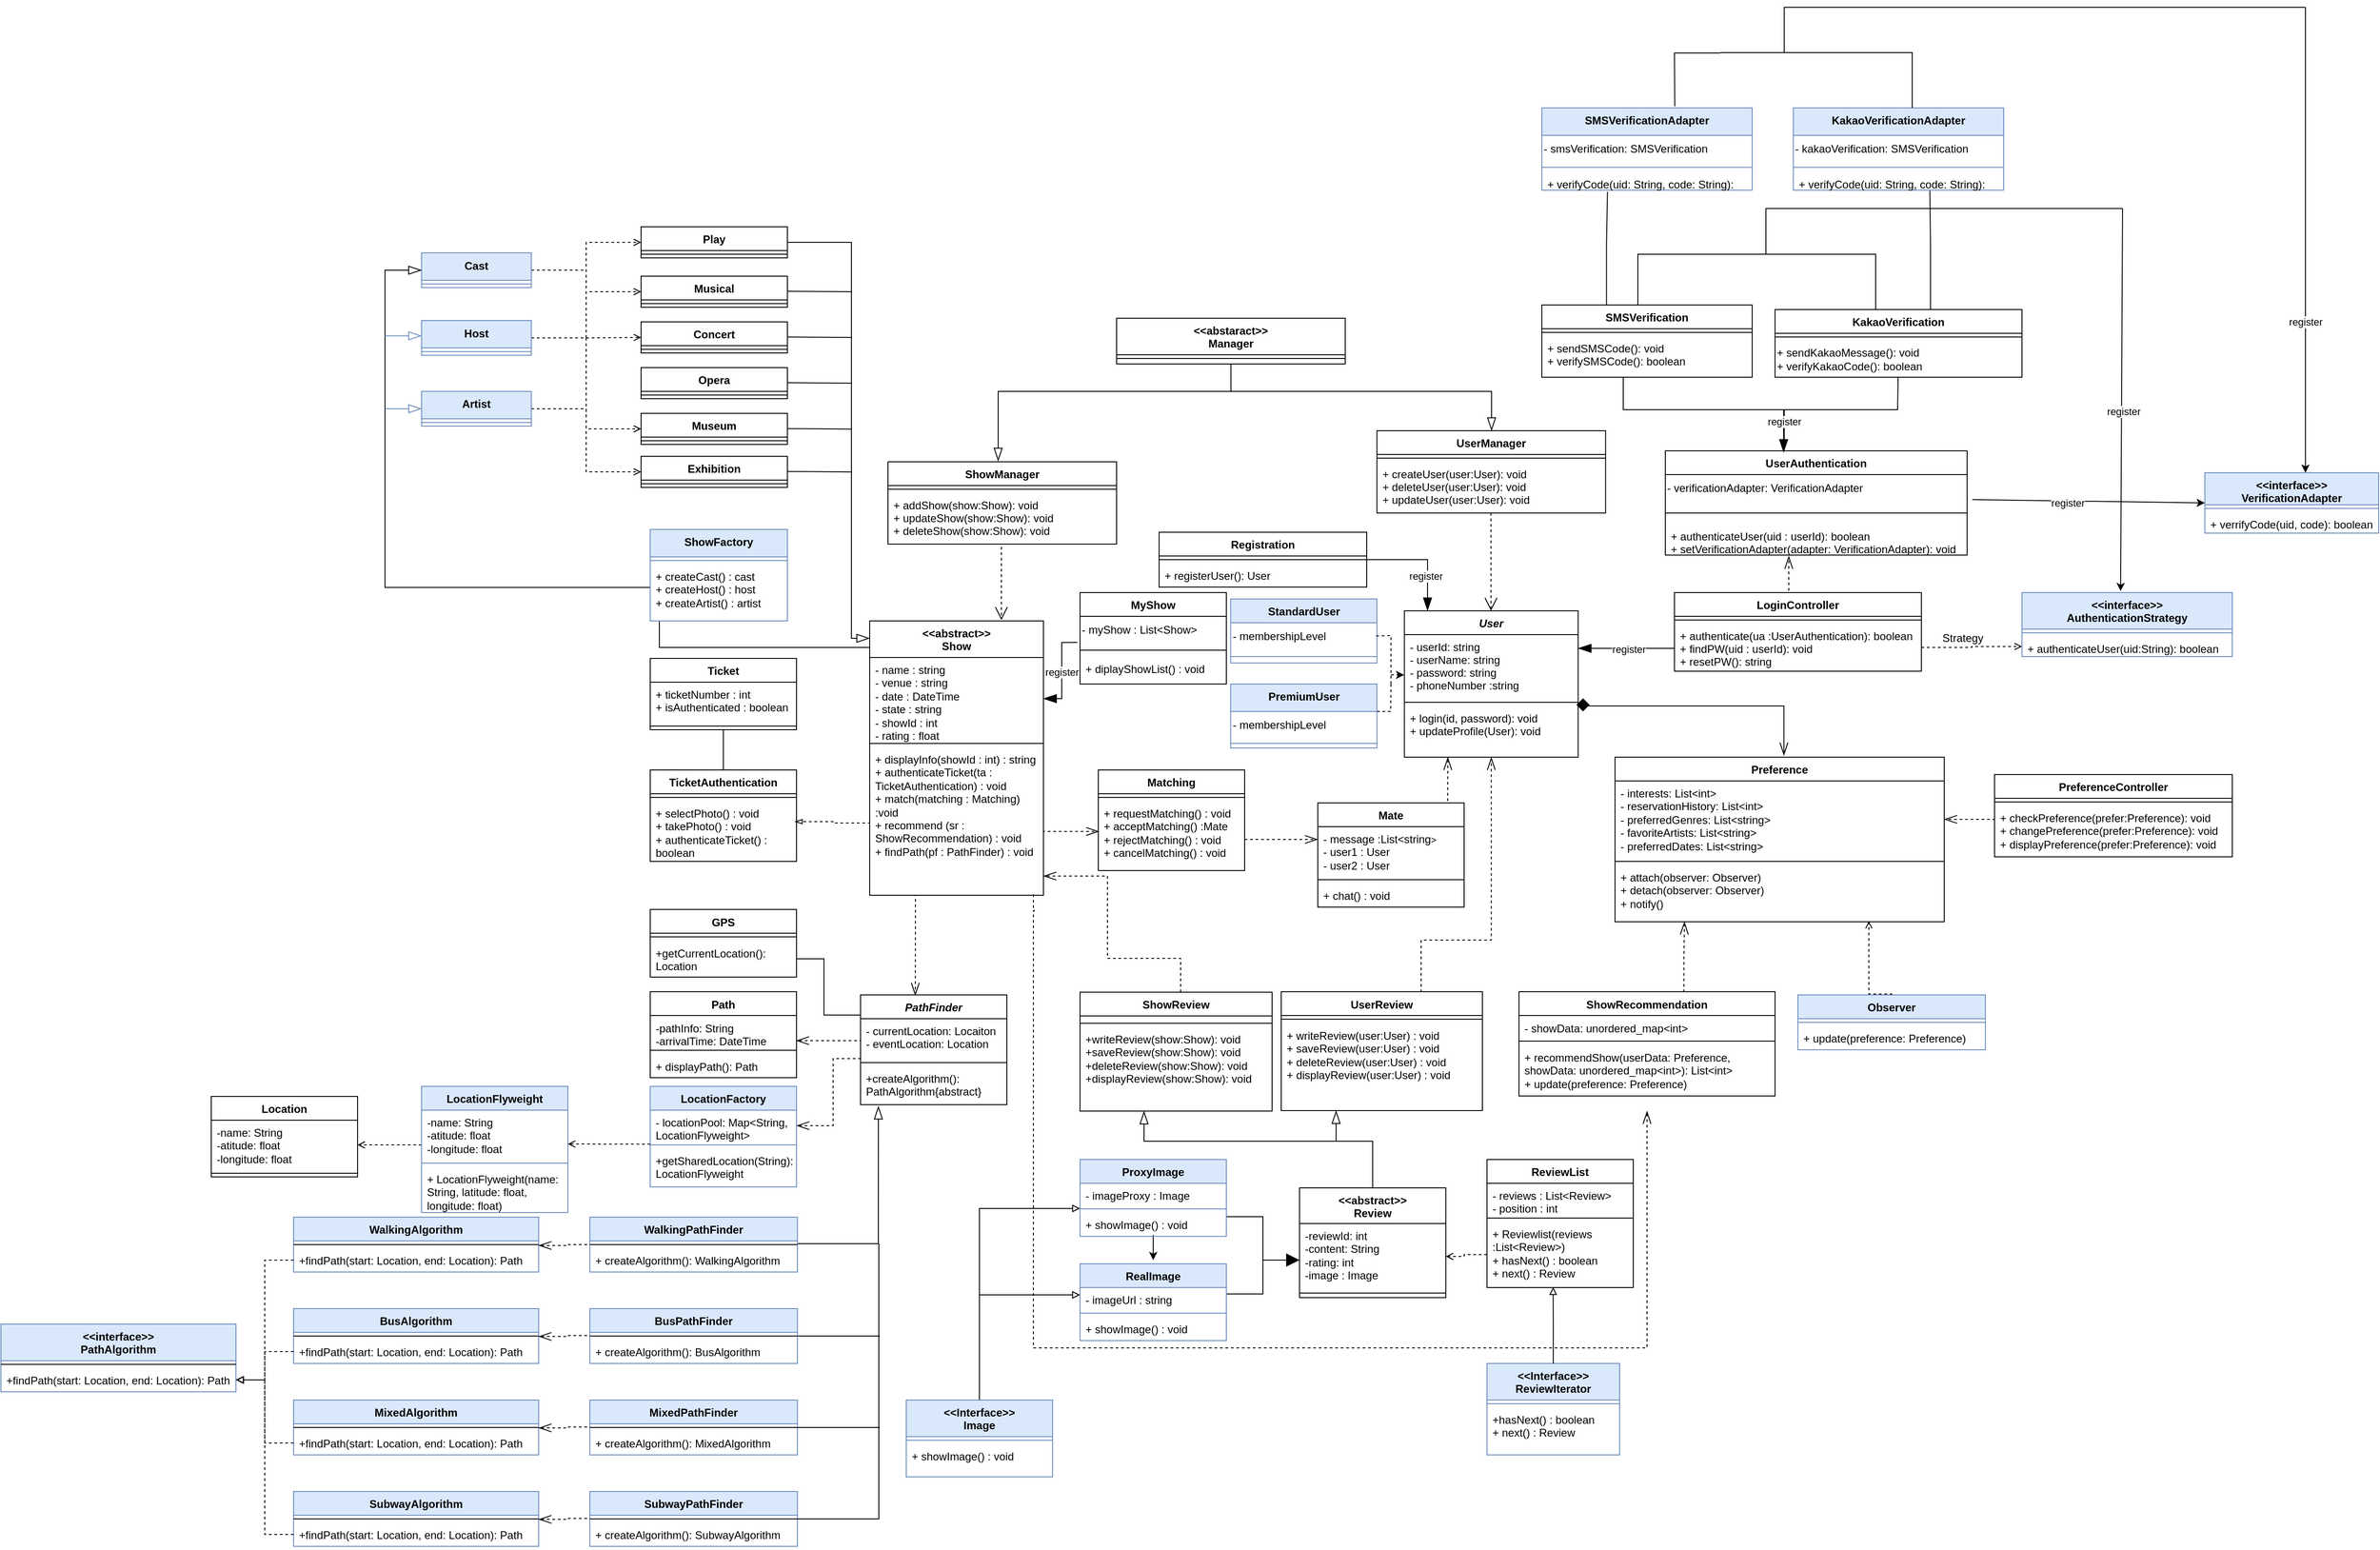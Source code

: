 <mxfile version="24.4.4" type="device">
  <diagram id="C5RBs43oDa-KdzZeNtuy" name="Page-1">
    <mxGraphModel dx="6661" dy="3026" grid="1" gridSize="10" guides="1" tooltips="1" connect="1" arrows="1" fold="1" page="1" pageScale="1" pageWidth="827" pageHeight="1169" math="0" shadow="0">
      <root>
        <mxCell id="WIyWlLk6GJQsqaUBKTNV-0" />
        <mxCell id="WIyWlLk6GJQsqaUBKTNV-1" parent="WIyWlLk6GJQsqaUBKTNV-0" />
        <mxCell id="eqaIh_Kuwr5XpTDgUAO9-0" value="&amp;lt;&amp;lt;abstract&amp;gt;&amp;gt;&lt;div&gt;Show&lt;/div&gt;" style="swimlane;fontStyle=1;align=center;verticalAlign=top;childLayout=stackLayout;horizontal=1;startSize=40;horizontalStack=0;resizeParent=1;resizeParentMax=0;resizeLast=0;collapsible=1;marginBottom=0;whiteSpace=wrap;html=1;" parent="WIyWlLk6GJQsqaUBKTNV-1" vertex="1">
          <mxGeometry x="-490" y="251" width="190" height="300" as="geometry">
            <mxRectangle x="-520" y="90" width="110" height="40" as="alternateBounds" />
          </mxGeometry>
        </mxCell>
        <mxCell id="eqaIh_Kuwr5XpTDgUAO9-1" value="- name : string&lt;div&gt;- venue : string&lt;/div&gt;&lt;div&gt;- date : DateTime&lt;/div&gt;&lt;div&gt;- state : string&lt;/div&gt;&lt;div&gt;- showId : int&lt;/div&gt;&lt;div&gt;- rating : float&lt;/div&gt;" style="text;strokeColor=none;fillColor=none;align=left;verticalAlign=top;spacingLeft=4;spacingRight=4;overflow=hidden;rotatable=0;points=[[0,0.5],[1,0.5]];portConstraint=eastwest;whiteSpace=wrap;html=1;" parent="eqaIh_Kuwr5XpTDgUAO9-0" vertex="1">
          <mxGeometry y="40" width="190" height="90" as="geometry" />
        </mxCell>
        <mxCell id="eqaIh_Kuwr5XpTDgUAO9-2" value="" style="line;strokeWidth=1;fillColor=none;align=left;verticalAlign=middle;spacingTop=-1;spacingLeft=3;spacingRight=3;rotatable=0;labelPosition=right;points=[];portConstraint=eastwest;strokeColor=inherit;" parent="eqaIh_Kuwr5XpTDgUAO9-0" vertex="1">
          <mxGeometry y="130" width="190" height="8" as="geometry" />
        </mxCell>
        <mxCell id="eqaIh_Kuwr5XpTDgUAO9-3" value="+ displayInfo(showId : int) : string&amp;nbsp;&lt;div&gt;+ authenticateTicket(ta : TicketAuthentication) : void&lt;/div&gt;&lt;div&gt;+ match(matching : Matching) :void&lt;/div&gt;&lt;div&gt;&lt;div&gt;+ recommend (sr : ShowRecommendation) : void&lt;/div&gt;&lt;/div&gt;&lt;div&gt;+ findPath(pf : PathFinder) : void&lt;/div&gt;" style="text;strokeColor=none;fillColor=none;align=left;verticalAlign=top;spacingLeft=4;spacingRight=4;overflow=hidden;rotatable=0;points=[[0,0.5],[1,0.5]];portConstraint=eastwest;whiteSpace=wrap;html=1;" parent="eqaIh_Kuwr5XpTDgUAO9-0" vertex="1">
          <mxGeometry y="138" width="190" height="162" as="geometry" />
        </mxCell>
        <mxCell id="eqaIh_Kuwr5XpTDgUAO9-82" value="" style="edgeStyle=orthogonalEdgeStyle;rounded=0;orthogonalLoop=1;jettySize=auto;html=1;entryX=0.5;entryY=1;entryDx=0;entryDy=0;endArrow=none;endFill=0;exitX=0.5;exitY=0;exitDx=0;exitDy=0;" parent="WIyWlLk6GJQsqaUBKTNV-1" source="eqaIh_Kuwr5XpTDgUAO9-4" target="eqaIh_Kuwr5XpTDgUAO9-8" edge="1">
          <mxGeometry relative="1" as="geometry">
            <Array as="points" />
            <mxPoint x="-650" y="470" as="sourcePoint" />
          </mxGeometry>
        </mxCell>
        <mxCell id="eqaIh_Kuwr5XpTDgUAO9-4" value="TicketAuthentication" style="swimlane;fontStyle=1;align=center;verticalAlign=top;childLayout=stackLayout;horizontal=1;startSize=26;horizontalStack=0;resizeParent=1;resizeParentMax=0;resizeLast=0;collapsible=1;marginBottom=0;whiteSpace=wrap;html=1;" parent="WIyWlLk6GJQsqaUBKTNV-1" vertex="1">
          <mxGeometry x="-730" y="414" width="160" height="100" as="geometry" />
        </mxCell>
        <mxCell id="eqaIh_Kuwr5XpTDgUAO9-6" value="" style="line;strokeWidth=1;fillColor=none;align=left;verticalAlign=middle;spacingTop=-1;spacingLeft=3;spacingRight=3;rotatable=0;labelPosition=right;points=[];portConstraint=eastwest;strokeColor=inherit;" parent="eqaIh_Kuwr5XpTDgUAO9-4" vertex="1">
          <mxGeometry y="26" width="160" height="8" as="geometry" />
        </mxCell>
        <mxCell id="eqaIh_Kuwr5XpTDgUAO9-7" value="&lt;div&gt;+ selectPhoto() : void&lt;/div&gt;&lt;div&gt;+ takePhoto() : void&lt;/div&gt;&lt;div&gt;+ authenticateTicket() : boolean&lt;br&gt;&lt;/div&gt;" style="text;strokeColor=none;fillColor=none;align=left;verticalAlign=top;spacingLeft=4;spacingRight=4;overflow=hidden;rotatable=0;points=[[0,0.5],[1,0.5]];portConstraint=eastwest;whiteSpace=wrap;html=1;" parent="eqaIh_Kuwr5XpTDgUAO9-4" vertex="1">
          <mxGeometry y="34" width="160" height="66" as="geometry" />
        </mxCell>
        <mxCell id="eqaIh_Kuwr5XpTDgUAO9-8" value="Ticket" style="swimlane;fontStyle=1;align=center;verticalAlign=top;childLayout=stackLayout;horizontal=1;startSize=26;horizontalStack=0;resizeParent=1;resizeParentMax=0;resizeLast=0;collapsible=1;marginBottom=0;whiteSpace=wrap;html=1;" parent="WIyWlLk6GJQsqaUBKTNV-1" vertex="1">
          <mxGeometry x="-730" y="292" width="160" height="78" as="geometry" />
        </mxCell>
        <mxCell id="eqaIh_Kuwr5XpTDgUAO9-9" value="+ ticketNumber : int&lt;div&gt;+ isAuthenticated : boolean&lt;/div&gt;" style="text;strokeColor=none;fillColor=none;align=left;verticalAlign=top;spacingLeft=4;spacingRight=4;overflow=hidden;rotatable=0;points=[[0,0.5],[1,0.5]];portConstraint=eastwest;whiteSpace=wrap;html=1;" parent="eqaIh_Kuwr5XpTDgUAO9-8" vertex="1">
          <mxGeometry y="26" width="160" height="44" as="geometry" />
        </mxCell>
        <mxCell id="eqaIh_Kuwr5XpTDgUAO9-10" value="" style="line;strokeWidth=1;fillColor=none;align=left;verticalAlign=middle;spacingTop=-1;spacingLeft=3;spacingRight=3;rotatable=0;labelPosition=right;points=[];portConstraint=eastwest;strokeColor=inherit;" parent="eqaIh_Kuwr5XpTDgUAO9-8" vertex="1">
          <mxGeometry y="70" width="160" height="8" as="geometry" />
        </mxCell>
        <mxCell id="eqaIh_Kuwr5XpTDgUAO9-16" value="Play" style="swimlane;fontStyle=1;align=center;verticalAlign=top;childLayout=stackLayout;horizontal=1;startSize=26;horizontalStack=0;resizeParent=1;resizeParentMax=0;resizeLast=0;collapsible=1;marginBottom=0;whiteSpace=wrap;html=1;" parent="WIyWlLk6GJQsqaUBKTNV-1" vertex="1">
          <mxGeometry x="-740" y="-180" width="160" height="34" as="geometry" />
        </mxCell>
        <mxCell id="eqaIh_Kuwr5XpTDgUAO9-18" value="" style="line;strokeWidth=1;fillColor=none;align=left;verticalAlign=middle;spacingTop=-1;spacingLeft=3;spacingRight=3;rotatable=0;labelPosition=right;points=[];portConstraint=eastwest;strokeColor=inherit;" parent="eqaIh_Kuwr5XpTDgUAO9-16" vertex="1">
          <mxGeometry y="26" width="160" height="8" as="geometry" />
        </mxCell>
        <mxCell id="eqaIh_Kuwr5XpTDgUAO9-20" value="Musical&lt;span style=&quot;color: rgba(0, 0, 0, 0); font-family: monospace; font-size: 0px; font-weight: 400; text-align: start; text-wrap: nowrap;&quot;&gt;%3CmxGraphModel%3E%3Croot%3E%3CmxCell%20id%3D%220%22%2F%3E%3CmxCell%20id%3D%221%22%20parent%3D%220%22%2F%3E%3CmxCell%20id%3D%222%22%20value%3D%22Play%22%20style%3D%22swimlane%3BfontStyle%3D1%3Balign%3Dcenter%3BverticalAlign%3Dtop%3BchildLayout%3DstackLayout%3Bhorizontal%3D1%3BstartSize%3D26%3BhorizontalStack%3D0%3BresizeParent%3D1%3BresizeParentMax%3D0%3BresizeLast%3D0%3Bcollapsible%3D1%3BmarginBottom%3D0%3BwhiteSpace%3Dwrap%3Bhtml%3D1%3B%22%20vertex%3D%221%22%20parent%3D%221%22%3E%3CmxGeometry%20x%3D%22-760%22%20y%3D%22290%22%20width%3D%22160%22%20height%3D%2234%22%20as%3D%22geometry%22%2F%3E%3C%2FmxCell%3E%3CmxCell%20id%3D%223%22%20value%3D%22%22%20style%3D%22line%3BstrokeWidth%3D1%3BfillColor%3Dnone%3Balign%3Dleft%3BverticalAlign%3Dmiddle%3BspacingTop%3D-1%3BspacingLeft%3D3%3BspacingRight%3D3%3Brotatable%3D0%3BlabelPosition%3Dright%3Bpoints%3D%5B%5D%3BportConstraint%3Deastwest%3BstrokeColor%3Dinherit%3B%22%20vertex%3D%221%22%20parent%3D%222%22%3E%3CmxGeometry%20y%3D%2226%22%20width%3D%22160%22%20height%3D%228%22%20as%3D%22geometry%22%2F%3E%3C%2FmxCell%3E%3C%2Froot%3E%3C%2FmxGraphModel%3E&lt;/span&gt;" style="swimlane;fontStyle=1;align=center;verticalAlign=top;childLayout=stackLayout;horizontal=1;startSize=26;horizontalStack=0;resizeParent=1;resizeParentMax=0;resizeLast=0;collapsible=1;marginBottom=0;whiteSpace=wrap;html=1;" parent="WIyWlLk6GJQsqaUBKTNV-1" vertex="1">
          <mxGeometry x="-740" y="-126" width="160" height="34" as="geometry" />
        </mxCell>
        <mxCell id="eqaIh_Kuwr5XpTDgUAO9-21" value="" style="line;strokeWidth=1;fillColor=none;align=left;verticalAlign=middle;spacingTop=-1;spacingLeft=3;spacingRight=3;rotatable=0;labelPosition=right;points=[];portConstraint=eastwest;strokeColor=inherit;" parent="eqaIh_Kuwr5XpTDgUAO9-20" vertex="1">
          <mxGeometry y="26" width="160" height="8" as="geometry" />
        </mxCell>
        <mxCell id="eqaIh_Kuwr5XpTDgUAO9-22" value="Concert" style="swimlane;fontStyle=1;align=center;verticalAlign=top;childLayout=stackLayout;horizontal=1;startSize=26;horizontalStack=0;resizeParent=1;resizeParentMax=0;resizeLast=0;collapsible=1;marginBottom=0;whiteSpace=wrap;html=1;" parent="WIyWlLk6GJQsqaUBKTNV-1" vertex="1">
          <mxGeometry x="-740" y="-76" width="160" height="34" as="geometry" />
        </mxCell>
        <mxCell id="eqaIh_Kuwr5XpTDgUAO9-23" value="" style="line;strokeWidth=1;fillColor=none;align=left;verticalAlign=middle;spacingTop=-1;spacingLeft=3;spacingRight=3;rotatable=0;labelPosition=right;points=[];portConstraint=eastwest;strokeColor=inherit;" parent="eqaIh_Kuwr5XpTDgUAO9-22" vertex="1">
          <mxGeometry y="26" width="160" height="8" as="geometry" />
        </mxCell>
        <mxCell id="eqaIh_Kuwr5XpTDgUAO9-26" value="Opera" style="swimlane;fontStyle=1;align=center;verticalAlign=top;childLayout=stackLayout;horizontal=1;startSize=26;horizontalStack=0;resizeParent=1;resizeParentMax=0;resizeLast=0;collapsible=1;marginBottom=0;whiteSpace=wrap;html=1;" parent="WIyWlLk6GJQsqaUBKTNV-1" vertex="1">
          <mxGeometry x="-740" y="-26" width="160" height="34" as="geometry" />
        </mxCell>
        <mxCell id="eqaIh_Kuwr5XpTDgUAO9-27" value="" style="line;strokeWidth=1;fillColor=none;align=left;verticalAlign=middle;spacingTop=-1;spacingLeft=3;spacingRight=3;rotatable=0;labelPosition=right;points=[];portConstraint=eastwest;strokeColor=inherit;" parent="eqaIh_Kuwr5XpTDgUAO9-26" vertex="1">
          <mxGeometry y="26" width="160" height="8" as="geometry" />
        </mxCell>
        <mxCell id="eqaIh_Kuwr5XpTDgUAO9-24" value="Museum" style="swimlane;fontStyle=1;align=center;verticalAlign=top;childLayout=stackLayout;horizontal=1;startSize=26;horizontalStack=0;resizeParent=1;resizeParentMax=0;resizeLast=0;collapsible=1;marginBottom=0;whiteSpace=wrap;html=1;" parent="WIyWlLk6GJQsqaUBKTNV-1" vertex="1">
          <mxGeometry x="-740" y="24" width="160" height="34" as="geometry" />
        </mxCell>
        <mxCell id="eqaIh_Kuwr5XpTDgUAO9-25" value="" style="line;strokeWidth=1;fillColor=none;align=left;verticalAlign=middle;spacingTop=-1;spacingLeft=3;spacingRight=3;rotatable=0;labelPosition=right;points=[];portConstraint=eastwest;strokeColor=inherit;" parent="eqaIh_Kuwr5XpTDgUAO9-24" vertex="1">
          <mxGeometry y="26" width="160" height="8" as="geometry" />
        </mxCell>
        <mxCell id="eqaIh_Kuwr5XpTDgUAO9-30" value="Matching" style="swimlane;fontStyle=1;align=center;verticalAlign=top;childLayout=stackLayout;horizontal=1;startSize=26;horizontalStack=0;resizeParent=1;resizeParentMax=0;resizeLast=0;collapsible=1;marginBottom=0;whiteSpace=wrap;html=1;" parent="WIyWlLk6GJQsqaUBKTNV-1" vertex="1">
          <mxGeometry x="-240" y="414" width="160" height="110" as="geometry" />
        </mxCell>
        <mxCell id="eqaIh_Kuwr5XpTDgUAO9-32" value="" style="line;strokeWidth=1;fillColor=none;align=left;verticalAlign=middle;spacingTop=-1;spacingLeft=3;spacingRight=3;rotatable=0;labelPosition=right;points=[];portConstraint=eastwest;strokeColor=inherit;" parent="eqaIh_Kuwr5XpTDgUAO9-30" vertex="1">
          <mxGeometry y="26" width="160" height="8" as="geometry" />
        </mxCell>
        <mxCell id="eqaIh_Kuwr5XpTDgUAO9-33" value="+ requestMatching() : void&lt;div&gt;+ acceptMatching(&lt;span style=&quot;background-color: initial;&quot;&gt;) :Mate&lt;/span&gt;&lt;/div&gt;&lt;div&gt;+ rejectMatching(&lt;span style=&quot;background-color: initial;&quot;&gt;) : void&lt;/span&gt;&lt;/div&gt;&lt;div&gt;+ cancelMatching(&lt;span style=&quot;background-color: initial;&quot;&gt;) : void&lt;/span&gt;&lt;/div&gt;" style="text;strokeColor=none;fillColor=none;align=left;verticalAlign=top;spacingLeft=4;spacingRight=4;overflow=hidden;rotatable=0;points=[[0,0.5],[1,0.5]];portConstraint=eastwest;whiteSpace=wrap;html=1;" parent="eqaIh_Kuwr5XpTDgUAO9-30" vertex="1">
          <mxGeometry y="34" width="160" height="76" as="geometry" />
        </mxCell>
        <mxCell id="eqaIh_Kuwr5XpTDgUAO9-34" value="Mate" style="swimlane;fontStyle=1;align=center;verticalAlign=top;childLayout=stackLayout;horizontal=1;startSize=26;horizontalStack=0;resizeParent=1;resizeParentMax=0;resizeLast=0;collapsible=1;marginBottom=0;whiteSpace=wrap;html=1;" parent="WIyWlLk6GJQsqaUBKTNV-1" vertex="1">
          <mxGeometry y="450" width="160" height="114" as="geometry" />
        </mxCell>
        <mxCell id="eqaIh_Kuwr5XpTDgUAO9-35" value="- message :List&amp;lt;string&lt;span style=&quot;font-size: 10px;&quot;&gt;&amp;gt;&lt;/span&gt;&lt;div&gt;- user1 : User&lt;/div&gt;&lt;div&gt;- user2 : User&lt;/div&gt;" style="text;strokeColor=none;fillColor=none;align=left;verticalAlign=top;spacingLeft=4;spacingRight=4;overflow=hidden;rotatable=0;points=[[0,0.5],[1,0.5]];portConstraint=eastwest;whiteSpace=wrap;html=1;" parent="eqaIh_Kuwr5XpTDgUAO9-34" vertex="1">
          <mxGeometry y="26" width="160" height="54" as="geometry" />
        </mxCell>
        <mxCell id="eqaIh_Kuwr5XpTDgUAO9-36" value="" style="line;strokeWidth=1;fillColor=none;align=left;verticalAlign=middle;spacingTop=-1;spacingLeft=3;spacingRight=3;rotatable=0;labelPosition=right;points=[];portConstraint=eastwest;strokeColor=inherit;" parent="eqaIh_Kuwr5XpTDgUAO9-34" vertex="1">
          <mxGeometry y="80" width="160" height="8" as="geometry" />
        </mxCell>
        <mxCell id="eqaIh_Kuwr5XpTDgUAO9-37" value="+ chat() : void" style="text;strokeColor=none;fillColor=none;align=left;verticalAlign=top;spacingLeft=4;spacingRight=4;overflow=hidden;rotatable=0;points=[[0,0.5],[1,0.5]];portConstraint=eastwest;whiteSpace=wrap;html=1;" parent="eqaIh_Kuwr5XpTDgUAO9-34" vertex="1">
          <mxGeometry y="88" width="160" height="26" as="geometry" />
        </mxCell>
        <mxCell id="eqaIh_Kuwr5XpTDgUAO9-38" value="UserReview" style="swimlane;fontStyle=1;align=center;verticalAlign=top;childLayout=stackLayout;horizontal=1;startSize=26;horizontalStack=0;resizeParent=1;resizeParentMax=0;resizeLast=0;collapsible=1;marginBottom=0;whiteSpace=wrap;html=1;" parent="WIyWlLk6GJQsqaUBKTNV-1" vertex="1">
          <mxGeometry x="-40" y="656.5" width="220" height="130" as="geometry" />
        </mxCell>
        <mxCell id="eqaIh_Kuwr5XpTDgUAO9-40" value="" style="line;strokeWidth=1;fillColor=none;align=left;verticalAlign=middle;spacingTop=-1;spacingLeft=3;spacingRight=3;rotatable=0;labelPosition=right;points=[];portConstraint=eastwest;strokeColor=inherit;" parent="eqaIh_Kuwr5XpTDgUAO9-38" vertex="1">
          <mxGeometry y="26" width="220" height="8" as="geometry" />
        </mxCell>
        <mxCell id="eqaIh_Kuwr5XpTDgUAO9-41" value="&lt;div&gt;+ writeReview(user:User) : void&lt;/div&gt;&lt;div&gt;&lt;span style=&quot;background-color: initial;&quot;&gt;+ saveReview(&lt;/span&gt;user:User&lt;span style=&quot;background-color: initial;&quot;&gt;) : void&lt;/span&gt;&lt;/div&gt;&lt;div&gt;+ deleteReview(user:User&lt;span style=&quot;background-color: initial;&quot;&gt;) : void&lt;/span&gt;&lt;/div&gt;&lt;div&gt;&lt;span style=&quot;background-color: initial;&quot;&gt;+ displayReview(user:User&lt;/span&gt;&lt;span style=&quot;background-color: initial;&quot;&gt;) : void&lt;/span&gt;&lt;/div&gt;" style="text;strokeColor=none;fillColor=none;align=left;verticalAlign=top;spacingLeft=4;spacingRight=4;overflow=hidden;rotatable=0;points=[[0,0.5],[1,0.5]];portConstraint=eastwest;whiteSpace=wrap;html=1;" parent="eqaIh_Kuwr5XpTDgUAO9-38" vertex="1">
          <mxGeometry y="34" width="220" height="96" as="geometry" />
        </mxCell>
        <mxCell id="eqaIh_Kuwr5XpTDgUAO9-54" value="" style="endArrow=none;html=1;rounded=0;exitX=1;exitY=0;exitDx=0;exitDy=0;" parent="WIyWlLk6GJQsqaUBKTNV-1" edge="1">
          <mxGeometry width="50" height="50" relative="1" as="geometry">
            <mxPoint x="-580" y="-59.5" as="sourcePoint" />
            <mxPoint x="-510" y="-59" as="targetPoint" />
          </mxGeometry>
        </mxCell>
        <mxCell id="eqaIh_Kuwr5XpTDgUAO9-55" value="" style="endArrow=none;html=1;rounded=0;exitX=1;exitY=0;exitDx=0;exitDy=0;" parent="WIyWlLk6GJQsqaUBKTNV-1" edge="1">
          <mxGeometry width="50" height="50" relative="1" as="geometry">
            <mxPoint x="-580" y="-9.5" as="sourcePoint" />
            <mxPoint x="-510" y="-9" as="targetPoint" />
          </mxGeometry>
        </mxCell>
        <mxCell id="eqaIh_Kuwr5XpTDgUAO9-56" value="" style="endArrow=none;html=1;rounded=0;exitX=1;exitY=0;exitDx=0;exitDy=0;" parent="WIyWlLk6GJQsqaUBKTNV-1" edge="1">
          <mxGeometry width="50" height="50" relative="1" as="geometry">
            <mxPoint x="-580" y="-109.5" as="sourcePoint" />
            <mxPoint x="-510" y="-109" as="targetPoint" />
          </mxGeometry>
        </mxCell>
        <mxCell id="eqaIh_Kuwr5XpTDgUAO9-84" value="register" style="edgeStyle=orthogonalEdgeStyle;rounded=0;orthogonalLoop=1;jettySize=auto;html=1;entryX=1;entryY=0.5;entryDx=0;entryDy=0;endArrow=blockThin;endFill=1;endSize=12;exitX=-0.018;exitY=0.952;exitDx=0;exitDy=0;exitPerimeter=0;" parent="WIyWlLk6GJQsqaUBKTNV-1" source="k7wSuXpc-OqHTCkI8A_d-135" target="eqaIh_Kuwr5XpTDgUAO9-1" edge="1">
          <mxGeometry relative="1" as="geometry">
            <Array as="points">
              <mxPoint x="-280" y="275" />
              <mxPoint x="-280" y="336" />
            </Array>
            <mxPoint x="-180" y="336" as="sourcePoint" />
          </mxGeometry>
        </mxCell>
        <mxCell id="eqaIh_Kuwr5XpTDgUAO9-85" value="" style="edgeLabel;html=1;align=center;verticalAlign=middle;resizable=0;points=[];" parent="eqaIh_Kuwr5XpTDgUAO9-84" vertex="1" connectable="0">
          <mxGeometry x="-0.079" y="1" relative="1" as="geometry">
            <mxPoint as="offset" />
          </mxGeometry>
        </mxCell>
        <mxCell id="eqaIh_Kuwr5XpTDgUAO9-69" value="MyShow" style="swimlane;fontStyle=1;align=center;verticalAlign=top;childLayout=stackLayout;horizontal=1;startSize=26;horizontalStack=0;resizeParent=1;resizeParentMax=0;resizeLast=0;collapsible=1;marginBottom=0;whiteSpace=wrap;html=1;" parent="WIyWlLk6GJQsqaUBKTNV-1" vertex="1">
          <mxGeometry x="-260" y="220" width="160" height="100" as="geometry" />
        </mxCell>
        <mxCell id="k7wSuXpc-OqHTCkI8A_d-135" value="- myShow : List&amp;lt;Show&amp;gt;" style="text;html=1;align=left;verticalAlign=middle;resizable=0;points=[];autosize=1;strokeColor=none;fillColor=none;" parent="eqaIh_Kuwr5XpTDgUAO9-69" vertex="1">
          <mxGeometry y="26" width="160" height="30" as="geometry" />
        </mxCell>
        <mxCell id="eqaIh_Kuwr5XpTDgUAO9-70" value="" style="line;strokeWidth=1;fillColor=none;align=left;verticalAlign=middle;spacingTop=-1;spacingLeft=3;spacingRight=3;rotatable=0;labelPosition=right;points=[];portConstraint=eastwest;strokeColor=inherit;" parent="eqaIh_Kuwr5XpTDgUAO9-69" vertex="1">
          <mxGeometry y="56" width="160" height="14" as="geometry" />
        </mxCell>
        <mxCell id="eqaIh_Kuwr5XpTDgUAO9-71" value="&lt;div&gt;+ diplayShowList() : void&lt;/div&gt;" style="text;strokeColor=none;fillColor=none;align=left;verticalAlign=top;spacingLeft=4;spacingRight=4;overflow=hidden;rotatable=0;points=[[0,0.5],[1,0.5]];portConstraint=eastwest;whiteSpace=wrap;html=1;" parent="eqaIh_Kuwr5XpTDgUAO9-69" vertex="1">
          <mxGeometry y="70" width="160" height="30" as="geometry" />
        </mxCell>
        <mxCell id="k7wSuXpc-OqHTCkI8A_d-2" style="edgeStyle=orthogonalEdgeStyle;rounded=0;orthogonalLoop=1;jettySize=auto;html=1;endArrow=blockThin;endFill=1;endSize=12;exitX=0;exitY=0.5;exitDx=0;exitDy=0;" parent="WIyWlLk6GJQsqaUBKTNV-1" source="k7wSuXpc-OqHTCkI8A_d-6" edge="1">
          <mxGeometry relative="1" as="geometry">
            <mxPoint x="284.69" y="281.0" as="targetPoint" />
            <Array as="points">
              <mxPoint x="390" y="281" />
            </Array>
            <mxPoint x="640" y="281.0" as="sourcePoint" />
          </mxGeometry>
        </mxCell>
        <mxCell id="k7wSuXpc-OqHTCkI8A_d-3" value="&lt;b&gt;&lt;/b&gt;" style="edgeLabel;html=1;align=center;verticalAlign=middle;resizable=0;points=[];" parent="k7wSuXpc-OqHTCkI8A_d-2" vertex="1" connectable="0">
          <mxGeometry x="0.084" relative="1" as="geometry">
            <mxPoint as="offset" />
          </mxGeometry>
        </mxCell>
        <mxCell id="jgWhs5KkmwtUaRcZvf3S-9" value="register" style="edgeLabel;html=1;align=center;verticalAlign=middle;resizable=0;points=[];" parent="k7wSuXpc-OqHTCkI8A_d-2" vertex="1" connectable="0">
          <mxGeometry x="0.138" y="1" relative="1" as="geometry">
            <mxPoint x="8" as="offset" />
          </mxGeometry>
        </mxCell>
        <mxCell id="k7wSuXpc-OqHTCkI8A_d-4" value="LoginController" style="swimlane;fontStyle=1;align=center;verticalAlign=top;childLayout=stackLayout;horizontal=1;startSize=26;horizontalStack=0;resizeParent=1;resizeLast=0;collapsible=1;marginBottom=0;rounded=0;shadow=0;strokeWidth=1;" parent="WIyWlLk6GJQsqaUBKTNV-1" vertex="1">
          <mxGeometry x="390" y="220" width="270" height="86" as="geometry">
            <mxRectangle x="230" y="140" width="160" height="26" as="alternateBounds" />
          </mxGeometry>
        </mxCell>
        <mxCell id="k7wSuXpc-OqHTCkI8A_d-5" value="" style="line;html=1;strokeWidth=1;align=left;verticalAlign=middle;spacingTop=-1;spacingLeft=3;spacingRight=3;rotatable=0;labelPosition=right;points=[];portConstraint=eastwest;" parent="k7wSuXpc-OqHTCkI8A_d-4" vertex="1">
          <mxGeometry y="26" width="270" height="8" as="geometry" />
        </mxCell>
        <mxCell id="k7wSuXpc-OqHTCkI8A_d-6" value="+ authenticate(ua :UserAuthentication): boolean&#xa;+ findPW(uid : userId): void&#xa;+ resetPW(): string" style="text;align=left;verticalAlign=top;spacingLeft=4;spacingRight=4;overflow=hidden;rotatable=0;points=[[0,0.5],[1,0.5]];portConstraint=eastwest;" parent="k7wSuXpc-OqHTCkI8A_d-4" vertex="1">
          <mxGeometry y="34" width="270" height="46" as="geometry" />
        </mxCell>
        <mxCell id="k7wSuXpc-OqHTCkI8A_d-7" style="edgeStyle=orthogonalEdgeStyle;rounded=0;orthogonalLoop=1;jettySize=auto;html=1;exitX=0.498;exitY=1.005;exitDx=0;exitDy=0;exitPerimeter=0;endArrow=blockThin;endFill=1;endSize=1;" parent="WIyWlLk6GJQsqaUBKTNV-1" source="k7wSuXpc-OqHTCkI8A_d-11" edge="1">
          <mxGeometry relative="1" as="geometry">
            <Array as="points">
              <mxPoint x="635" y="-10" />
              <mxPoint x="634" y="-10" />
              <mxPoint x="634" y="20" />
              <mxPoint x="510" y="20" />
              <mxPoint x="510" y="60" />
            </Array>
            <mxPoint x="510" y="70" as="targetPoint" />
            <mxPoint x="633.65" y="-26.0" as="sourcePoint" />
          </mxGeometry>
        </mxCell>
        <mxCell id="k7wSuXpc-OqHTCkI8A_d-8" value="&lt;b&gt;&lt;/b&gt;" style="edgeLabel;html=1;align=center;verticalAlign=middle;resizable=0;points=[];" parent="k7wSuXpc-OqHTCkI8A_d-7" vertex="1" connectable="0">
          <mxGeometry x="-0.365" y="3" relative="1" as="geometry">
            <mxPoint as="offset" />
          </mxGeometry>
        </mxCell>
        <mxCell id="k7wSuXpc-OqHTCkI8A_d-9" value="KakaoVerification" style="swimlane;fontStyle=1;align=center;verticalAlign=top;childLayout=stackLayout;horizontal=1;startSize=26;horizontalStack=0;resizeParent=1;resizeLast=0;collapsible=1;marginBottom=0;rounded=0;shadow=0;strokeWidth=1;" parent="WIyWlLk6GJQsqaUBKTNV-1" vertex="1">
          <mxGeometry x="500" y="-89.5" width="270" height="74" as="geometry">
            <mxRectangle x="340" y="380" width="170" height="26" as="alternateBounds" />
          </mxGeometry>
        </mxCell>
        <mxCell id="k7wSuXpc-OqHTCkI8A_d-10" value="" style="line;html=1;strokeWidth=1;align=left;verticalAlign=middle;spacingTop=-1;spacingLeft=3;spacingRight=3;rotatable=0;labelPosition=right;points=[];portConstraint=eastwest;" parent="k7wSuXpc-OqHTCkI8A_d-9" vertex="1">
          <mxGeometry y="26" width="270" height="8" as="geometry" />
        </mxCell>
        <mxCell id="k7wSuXpc-OqHTCkI8A_d-11" value="+ sendKakaoMessage(): void&lt;div&gt;+ verifyKakaoCode(): boolean&lt;/div&gt;" style="text;html=1;align=left;verticalAlign=middle;resizable=0;points=[];autosize=1;strokeColor=none;fillColor=none;" parent="k7wSuXpc-OqHTCkI8A_d-9" vertex="1">
          <mxGeometry y="34" width="270" height="40" as="geometry" />
        </mxCell>
        <mxCell id="k7wSuXpc-OqHTCkI8A_d-12" style="edgeStyle=orthogonalEdgeStyle;rounded=0;orthogonalLoop=1;jettySize=auto;html=1;dashed=1;exitX=0.5;exitY=0;exitDx=0;exitDy=0;endArrow=openThin;endFill=0;endSize=12;" parent="WIyWlLk6GJQsqaUBKTNV-1" source="k7wSuXpc-OqHTCkI8A_d-4" edge="1">
          <mxGeometry relative="1" as="geometry">
            <Array as="points">
              <mxPoint x="515" y="190" />
              <mxPoint x="515" y="190" />
            </Array>
            <mxPoint x="693" y="628" as="sourcePoint" />
            <mxPoint x="515" y="180" as="targetPoint" />
          </mxGeometry>
        </mxCell>
        <mxCell id="k7wSuXpc-OqHTCkI8A_d-13" value="&lt;b&gt;&lt;/b&gt;" style="edgeLabel;html=1;align=center;verticalAlign=middle;resizable=0;points=[];" parent="k7wSuXpc-OqHTCkI8A_d-12" vertex="1" connectable="0">
          <mxGeometry x="0.218" y="-1" relative="1" as="geometry">
            <mxPoint as="offset" />
          </mxGeometry>
        </mxCell>
        <mxCell id="k7wSuXpc-OqHTCkI8A_d-14" value="UserAuthentication" style="swimlane;fontStyle=1;align=center;verticalAlign=top;childLayout=stackLayout;horizontal=1;startSize=26;horizontalStack=0;resizeParent=1;resizeLast=0;collapsible=1;marginBottom=0;rounded=0;shadow=0;strokeWidth=1;" parent="WIyWlLk6GJQsqaUBKTNV-1" vertex="1">
          <mxGeometry x="380" y="65" width="330" height="114" as="geometry">
            <mxRectangle x="230" y="140" width="160" height="26" as="alternateBounds" />
          </mxGeometry>
        </mxCell>
        <mxCell id="hKbBEOzbm7R7rT2PS4d6-23" value="- verificationAdapter: VerificationAdapter" style="text;html=1;align=left;verticalAlign=middle;resizable=0;points=[];autosize=1;strokeColor=none;fillColor=none;" parent="k7wSuXpc-OqHTCkI8A_d-14" vertex="1">
          <mxGeometry y="26" width="330" height="30" as="geometry" />
        </mxCell>
        <mxCell id="k7wSuXpc-OqHTCkI8A_d-15" value="" style="line;html=1;strokeWidth=1;align=left;verticalAlign=middle;spacingTop=-1;spacingLeft=3;spacingRight=3;rotatable=0;labelPosition=right;points=[];portConstraint=eastwest;" parent="k7wSuXpc-OqHTCkI8A_d-14" vertex="1">
          <mxGeometry y="56" width="330" height="24" as="geometry" />
        </mxCell>
        <mxCell id="k7wSuXpc-OqHTCkI8A_d-16" value="+ authenticateUser(uid : userId): boolean&#xa;+ setVerificationAdapter(adapter: VerificationAdapter): void" style="text;align=left;verticalAlign=top;spacingLeft=4;spacingRight=4;overflow=hidden;rotatable=0;points=[[0,0.5],[1,0.5]];portConstraint=eastwest;fontColor=#000000;" parent="k7wSuXpc-OqHTCkI8A_d-14" vertex="1">
          <mxGeometry y="80" width="330" height="30" as="geometry" />
        </mxCell>
        <mxCell id="k7wSuXpc-OqHTCkI8A_d-17" value="User" style="swimlane;fontStyle=3;align=center;verticalAlign=top;childLayout=stackLayout;horizontal=1;startSize=26;horizontalStack=0;resizeParent=1;resizeLast=0;collapsible=1;marginBottom=0;rounded=0;shadow=0;strokeWidth=1;" parent="WIyWlLk6GJQsqaUBKTNV-1" vertex="1">
          <mxGeometry x="94.69" y="240" width="190" height="160" as="geometry">
            <mxRectangle x="230" y="140" width="160" height="26" as="alternateBounds" />
          </mxGeometry>
        </mxCell>
        <mxCell id="k7wSuXpc-OqHTCkI8A_d-18" value="- userId: string&#xa;- userName: string&#xa;- password: string&#xa;- phoneNumber :string" style="text;align=left;verticalAlign=top;spacingLeft=4;spacingRight=4;overflow=hidden;rotatable=0;points=[[0,0.5],[1,0.5]];portConstraint=eastwest;" parent="k7wSuXpc-OqHTCkI8A_d-17" vertex="1">
          <mxGeometry y="26" width="190" height="70" as="geometry" />
        </mxCell>
        <mxCell id="k7wSuXpc-OqHTCkI8A_d-19" value="" style="line;html=1;strokeWidth=1;align=left;verticalAlign=middle;spacingTop=-1;spacingLeft=3;spacingRight=3;rotatable=0;labelPosition=right;points=[];portConstraint=eastwest;" parent="k7wSuXpc-OqHTCkI8A_d-17" vertex="1">
          <mxGeometry y="96" width="190" height="8" as="geometry" />
        </mxCell>
        <mxCell id="k7wSuXpc-OqHTCkI8A_d-20" value="+ login(id, password): void&#xa;+ updateProfile(User): void" style="text;align=left;verticalAlign=top;spacingLeft=4;spacingRight=4;overflow=hidden;rotatable=0;points=[[0,0.5],[1,0.5]];portConstraint=eastwest;" parent="k7wSuXpc-OqHTCkI8A_d-17" vertex="1">
          <mxGeometry y="104" width="190" height="32" as="geometry" />
        </mxCell>
        <mxCell id="k7wSuXpc-OqHTCkI8A_d-21" value="UserManager" style="swimlane;fontStyle=1;align=center;verticalAlign=top;childLayout=stackLayout;horizontal=1;startSize=26;horizontalStack=0;resizeParent=1;resizeLast=0;collapsible=1;marginBottom=0;rounded=0;shadow=0;strokeWidth=1;" parent="WIyWlLk6GJQsqaUBKTNV-1" vertex="1">
          <mxGeometry x="64.69" y="43" width="250" height="90" as="geometry">
            <mxRectangle x="230" y="140" width="160" height="26" as="alternateBounds" />
          </mxGeometry>
        </mxCell>
        <mxCell id="k7wSuXpc-OqHTCkI8A_d-22" value="" style="line;html=1;strokeWidth=1;align=left;verticalAlign=middle;spacingTop=-1;spacingLeft=3;spacingRight=3;rotatable=0;labelPosition=right;points=[];portConstraint=eastwest;" parent="k7wSuXpc-OqHTCkI8A_d-21" vertex="1">
          <mxGeometry y="26" width="250" height="8" as="geometry" />
        </mxCell>
        <mxCell id="k7wSuXpc-OqHTCkI8A_d-23" value="+ createUser(user:User): void&#xa;+ deleteUser(user:User): void&#xa;+ updateUser(user:User): void " style="text;align=left;verticalAlign=top;spacingLeft=4;spacingRight=4;overflow=hidden;rotatable=0;points=[[0,0.5],[1,0.5]];portConstraint=eastwest;" parent="k7wSuXpc-OqHTCkI8A_d-21" vertex="1">
          <mxGeometry y="34" width="250" height="56" as="geometry" />
        </mxCell>
        <mxCell id="k7wSuXpc-OqHTCkI8A_d-24" value="" style="edgeStyle=orthogonalEdgeStyle;rounded=0;orthogonalLoop=1;jettySize=auto;html=1;endArrow=blockThin;endFill=1;endSize=12;" parent="WIyWlLk6GJQsqaUBKTNV-1" source="k7wSuXpc-OqHTCkI8A_d-26" target="k7wSuXpc-OqHTCkI8A_d-17" edge="1">
          <mxGeometry relative="1" as="geometry">
            <mxPoint x="290" y="340" as="targetPoint" />
            <Array as="points">
              <mxPoint x="120" y="184" />
            </Array>
          </mxGeometry>
        </mxCell>
        <mxCell id="k7wSuXpc-OqHTCkI8A_d-25" value="&lt;b&gt;&lt;/b&gt;" style="edgeLabel;html=1;align=center;verticalAlign=middle;resizable=0;points=[];" parent="k7wSuXpc-OqHTCkI8A_d-24" vertex="1" connectable="0">
          <mxGeometry x="-0.06" y="-1" relative="1" as="geometry">
            <mxPoint as="offset" />
          </mxGeometry>
        </mxCell>
        <mxCell id="jgWhs5KkmwtUaRcZvf3S-8" value="register" style="edgeLabel;html=1;align=center;verticalAlign=middle;resizable=0;points=[];" parent="k7wSuXpc-OqHTCkI8A_d-24" vertex="1" connectable="0">
          <mxGeometry x="0.382" y="-2" relative="1" as="geometry">
            <mxPoint as="offset" />
          </mxGeometry>
        </mxCell>
        <mxCell id="k7wSuXpc-OqHTCkI8A_d-26" value="Registration" style="swimlane;fontStyle=1;align=center;verticalAlign=top;childLayout=stackLayout;horizontal=1;startSize=26;horizontalStack=0;resizeParent=1;resizeLast=0;collapsible=1;marginBottom=0;rounded=0;shadow=0;strokeWidth=1;fillColor=none;" parent="WIyWlLk6GJQsqaUBKTNV-1" vertex="1">
          <mxGeometry x="-173.5" y="154" width="227" height="60" as="geometry">
            <mxRectangle x="230" y="140" width="160" height="26" as="alternateBounds" />
          </mxGeometry>
        </mxCell>
        <mxCell id="k7wSuXpc-OqHTCkI8A_d-27" value="" style="line;html=1;strokeWidth=1;align=left;verticalAlign=middle;spacingTop=-1;spacingLeft=3;spacingRight=3;rotatable=0;labelPosition=right;points=[];portConstraint=eastwest;" parent="k7wSuXpc-OqHTCkI8A_d-26" vertex="1">
          <mxGeometry y="26" width="227" height="8" as="geometry" />
        </mxCell>
        <mxCell id="k7wSuXpc-OqHTCkI8A_d-28" value="+ registerUser(): User" style="text;align=left;verticalAlign=top;spacingLeft=4;spacingRight=4;overflow=hidden;rotatable=0;points=[[0,0.5],[1,0.5]];portConstraint=eastwest;" parent="k7wSuXpc-OqHTCkI8A_d-26" vertex="1">
          <mxGeometry y="34" width="227" height="26" as="geometry" />
        </mxCell>
        <mxCell id="k7wSuXpc-OqHTCkI8A_d-29" style="edgeStyle=orthogonalEdgeStyle;rounded=0;orthogonalLoop=1;jettySize=auto;html=1;exitX=0.5;exitY=1;exitDx=0;exitDy=0;endArrow=blockThin;endFill=1;endSize=12;entryX=0.392;entryY=0.016;entryDx=0;entryDy=0;entryPerimeter=0;" parent="WIyWlLk6GJQsqaUBKTNV-1" target="k7wSuXpc-OqHTCkI8A_d-14" edge="1">
          <mxGeometry relative="1" as="geometry">
            <mxPoint x="510" y="60" as="targetPoint" />
            <Array as="points">
              <mxPoint x="334" y="20" />
              <mxPoint x="509" y="20" />
            </Array>
            <mxPoint x="334" y="-15.5" as="sourcePoint" />
          </mxGeometry>
        </mxCell>
        <mxCell id="k7wSuXpc-OqHTCkI8A_d-30" value="&lt;b&gt;&lt;/b&gt;" style="edgeLabel;html=1;align=center;verticalAlign=middle;resizable=0;points=[];" parent="k7wSuXpc-OqHTCkI8A_d-29" vertex="1" connectable="0">
          <mxGeometry x="0.259" y="3" relative="1" as="geometry">
            <mxPoint as="offset" />
          </mxGeometry>
        </mxCell>
        <mxCell id="jgWhs5KkmwtUaRcZvf3S-10" value="register" style="edgeLabel;html=1;align=center;verticalAlign=middle;resizable=0;points=[];" parent="k7wSuXpc-OqHTCkI8A_d-29" vertex="1" connectable="0">
          <mxGeometry x="0.738" relative="1" as="geometry">
            <mxPoint as="offset" />
          </mxGeometry>
        </mxCell>
        <mxCell id="k7wSuXpc-OqHTCkI8A_d-31" value="SMSVerification" style="swimlane;fontStyle=1;align=center;verticalAlign=top;childLayout=stackLayout;horizontal=1;startSize=26;horizontalStack=0;resizeParent=1;resizeLast=0;collapsible=1;marginBottom=0;rounded=0;shadow=0;strokeWidth=1;" parent="WIyWlLk6GJQsqaUBKTNV-1" vertex="1">
          <mxGeometry x="245" y="-94.5" width="230" height="79" as="geometry">
            <mxRectangle x="230" y="140" width="160" height="26" as="alternateBounds" />
          </mxGeometry>
        </mxCell>
        <mxCell id="k7wSuXpc-OqHTCkI8A_d-32" value="" style="line;html=1;strokeWidth=1;align=left;verticalAlign=middle;spacingTop=-1;spacingLeft=3;spacingRight=3;rotatable=0;labelPosition=right;points=[];portConstraint=eastwest;" parent="k7wSuXpc-OqHTCkI8A_d-31" vertex="1">
          <mxGeometry y="26" width="230" height="8" as="geometry" />
        </mxCell>
        <mxCell id="k7wSuXpc-OqHTCkI8A_d-33" value="+ sendSMSCode(): void&#xa;+ verifySMSCode(): boolean" style="text;align=left;verticalAlign=top;spacingLeft=4;spacingRight=4;overflow=hidden;rotatable=0;points=[[0,0.5],[1,0.5]];portConstraint=eastwest;" parent="k7wSuXpc-OqHTCkI8A_d-31" vertex="1">
          <mxGeometry y="34" width="230" height="36" as="geometry" />
        </mxCell>
        <mxCell id="k7wSuXpc-OqHTCkI8A_d-37" style="edgeStyle=orthogonalEdgeStyle;rounded=0;orthogonalLoop=1;jettySize=auto;html=1;exitX=0.5;exitY=1;exitDx=0;exitDy=0;endArrow=blockThin;endFill=0;endSize=12;" parent="WIyWlLk6GJQsqaUBKTNV-1" source="k7wSuXpc-OqHTCkI8A_d-40" target="k7wSuXpc-OqHTCkI8A_d-21" edge="1">
          <mxGeometry relative="1" as="geometry">
            <Array as="points">
              <mxPoint x="-95" />
              <mxPoint x="190" />
            </Array>
          </mxGeometry>
        </mxCell>
        <mxCell id="k7wSuXpc-OqHTCkI8A_d-40" value="&lt;&lt;abstaract&gt;&gt;&#xa;Manager" style="swimlane;fontStyle=1;align=center;verticalAlign=top;childLayout=stackLayout;horizontal=1;startSize=40;horizontalStack=0;resizeParent=1;resizeLast=0;collapsible=1;marginBottom=0;rounded=0;shadow=0;strokeWidth=1;" parent="WIyWlLk6GJQsqaUBKTNV-1" vertex="1">
          <mxGeometry x="-220" y="-80" width="250" height="50" as="geometry">
            <mxRectangle x="230" y="140" width="160" height="26" as="alternateBounds" />
          </mxGeometry>
        </mxCell>
        <mxCell id="k7wSuXpc-OqHTCkI8A_d-41" value="" style="line;html=1;strokeWidth=1;align=left;verticalAlign=middle;spacingTop=-1;spacingLeft=3;spacingRight=3;rotatable=0;labelPosition=right;points=[];portConstraint=eastwest;" parent="k7wSuXpc-OqHTCkI8A_d-40" vertex="1">
          <mxGeometry y="40" width="250" height="8" as="geometry" />
        </mxCell>
        <mxCell id="k7wSuXpc-OqHTCkI8A_d-42" value="ShowManager" style="swimlane;fontStyle=1;align=center;verticalAlign=top;childLayout=stackLayout;horizontal=1;startSize=26;horizontalStack=0;resizeParent=1;resizeLast=0;collapsible=1;marginBottom=0;rounded=0;shadow=0;strokeWidth=1;" parent="WIyWlLk6GJQsqaUBKTNV-1" vertex="1">
          <mxGeometry x="-470" y="77" width="250" height="90" as="geometry">
            <mxRectangle x="230" y="140" width="160" height="26" as="alternateBounds" />
          </mxGeometry>
        </mxCell>
        <mxCell id="k7wSuXpc-OqHTCkI8A_d-43" value="" style="line;html=1;strokeWidth=1;align=left;verticalAlign=middle;spacingTop=-1;spacingLeft=3;spacingRight=3;rotatable=0;labelPosition=right;points=[];portConstraint=eastwest;" parent="k7wSuXpc-OqHTCkI8A_d-42" vertex="1">
          <mxGeometry y="26" width="250" height="8" as="geometry" />
        </mxCell>
        <mxCell id="k7wSuXpc-OqHTCkI8A_d-44" value="+ addShow(show:Show): void&#xa;+ updateShow(show:Show): void&#xa;+ deleteShow(show:Show): void" style="text;align=left;verticalAlign=top;spacingLeft=4;spacingRight=4;overflow=hidden;rotatable=0;points=[[0,0.5],[1,0.5]];portConstraint=eastwest;" parent="k7wSuXpc-OqHTCkI8A_d-42" vertex="1">
          <mxGeometry y="34" width="250" height="56" as="geometry" />
        </mxCell>
        <mxCell id="k7wSuXpc-OqHTCkI8A_d-142" style="edgeStyle=orthogonalEdgeStyle;rounded=0;orthogonalLoop=1;jettySize=auto;html=1;exitX=0.421;exitY=0.996;exitDx=0;exitDy=0;exitPerimeter=0;entryX=0.874;entryY=0.001;entryDx=0;entryDy=0;entryPerimeter=0;dashed=1;endArrow=openThin;endFill=0;endSize=12;" parent="WIyWlLk6GJQsqaUBKTNV-1" edge="1">
          <mxGeometry relative="1" as="geometry">
            <mxPoint x="-440.15" y="660.8" as="targetPoint" />
            <mxPoint x="-490" y="551.002" as="sourcePoint" />
            <Array as="points">
              <mxPoint x="-439.99" y="590.65" />
              <mxPoint x="-439.99" y="590.65" />
            </Array>
          </mxGeometry>
        </mxCell>
        <mxCell id="k7wSuXpc-OqHTCkI8A_d-143" value="" style="edgeLabel;html=1;align=center;verticalAlign=middle;resizable=0;points=[];" parent="k7wSuXpc-OqHTCkI8A_d-142" vertex="1" connectable="0">
          <mxGeometry x="-0.117" y="1" relative="1" as="geometry">
            <mxPoint x="-1" y="-2" as="offset" />
          </mxGeometry>
        </mxCell>
        <mxCell id="k7wSuXpc-OqHTCkI8A_d-46" value="&lt;i&gt;PathFinder&lt;/i&gt;" style="swimlane;fontStyle=1;align=center;verticalAlign=top;childLayout=stackLayout;horizontal=1;startSize=26;horizontalStack=0;resizeParent=1;resizeParentMax=0;resizeLast=0;collapsible=1;marginBottom=0;whiteSpace=wrap;html=1;" parent="WIyWlLk6GJQsqaUBKTNV-1" vertex="1">
          <mxGeometry x="-500" y="660" width="160" height="120" as="geometry" />
        </mxCell>
        <mxCell id="k7wSuXpc-OqHTCkI8A_d-47" value="- currentLocation: Locaiton&lt;div&gt;- eventLocation: Location&lt;/div&gt;" style="text;strokeColor=none;fillColor=none;align=left;verticalAlign=top;spacingLeft=4;spacingRight=4;overflow=hidden;rotatable=0;points=[[0,0.5],[1,0.5]];portConstraint=eastwest;whiteSpace=wrap;html=1;" parent="k7wSuXpc-OqHTCkI8A_d-46" vertex="1">
          <mxGeometry y="26" width="160" height="44" as="geometry" />
        </mxCell>
        <mxCell id="k7wSuXpc-OqHTCkI8A_d-48" value="" style="line;strokeWidth=1;fillColor=none;align=left;verticalAlign=middle;spacingTop=-1;spacingLeft=3;spacingRight=3;rotatable=0;labelPosition=right;points=[];portConstraint=eastwest;strokeColor=inherit;" parent="k7wSuXpc-OqHTCkI8A_d-46" vertex="1">
          <mxGeometry y="70" width="160" height="8" as="geometry" />
        </mxCell>
        <mxCell id="k7wSuXpc-OqHTCkI8A_d-49" value="&lt;div&gt;+createAlgorithm(): PathAlgorithm{abstract}&lt;/div&gt;" style="text;strokeColor=none;fillColor=none;align=left;verticalAlign=top;spacingLeft=4;spacingRight=4;overflow=hidden;rotatable=0;points=[[0,0.5],[1,0.5]];portConstraint=eastwest;whiteSpace=wrap;html=1;" parent="k7wSuXpc-OqHTCkI8A_d-46" vertex="1">
          <mxGeometry y="78" width="160" height="42" as="geometry" />
        </mxCell>
        <mxCell id="k7wSuXpc-OqHTCkI8A_d-52" style="edgeStyle=orthogonalEdgeStyle;rounded=0;orthogonalLoop=1;jettySize=auto;html=1;startArrow=diamond;startFill=1;endArrow=openThin;endFill=0;endSize=12;startSize=12;entryX=0.513;entryY=-0.01;entryDx=0;entryDy=0;entryPerimeter=0;" parent="WIyWlLk6GJQsqaUBKTNV-1" target="ceErDbgAxqzRxjVDZLfd-102" edge="1">
          <mxGeometry relative="1" as="geometry">
            <mxPoint x="290" y="350" as="sourcePoint" />
            <Array as="points">
              <mxPoint x="290" y="344" />
              <mxPoint x="510" y="344" />
            </Array>
            <mxPoint x="510" y="380" as="targetPoint" />
          </mxGeometry>
        </mxCell>
        <mxCell id="k7wSuXpc-OqHTCkI8A_d-56" value="GPS" style="swimlane;fontStyle=1;align=center;verticalAlign=top;childLayout=stackLayout;horizontal=1;startSize=26;horizontalStack=0;resizeParent=1;resizeParentMax=0;resizeLast=0;collapsible=1;marginBottom=0;whiteSpace=wrap;html=1;" parent="WIyWlLk6GJQsqaUBKTNV-1" vertex="1">
          <mxGeometry x="-730" y="566.5" width="160" height="74" as="geometry" />
        </mxCell>
        <mxCell id="k7wSuXpc-OqHTCkI8A_d-57" value="" style="line;strokeWidth=1;fillColor=none;align=left;verticalAlign=middle;spacingTop=-1;spacingLeft=3;spacingRight=3;rotatable=0;labelPosition=right;points=[];portConstraint=eastwest;strokeColor=inherit;" parent="k7wSuXpc-OqHTCkI8A_d-56" vertex="1">
          <mxGeometry y="26" width="160" height="8" as="geometry" />
        </mxCell>
        <mxCell id="k7wSuXpc-OqHTCkI8A_d-58" value="+getCurrentLocation(): Location" style="text;strokeColor=none;fillColor=none;align=left;verticalAlign=top;spacingLeft=4;spacingRight=4;overflow=hidden;rotatable=0;points=[[0,0.5],[1,0.5]];portConstraint=eastwest;whiteSpace=wrap;html=1;" parent="k7wSuXpc-OqHTCkI8A_d-56" vertex="1">
          <mxGeometry y="34" width="160" height="40" as="geometry" />
        </mxCell>
        <mxCell id="k7wSuXpc-OqHTCkI8A_d-59" value="Location" style="swimlane;fontStyle=1;align=center;verticalAlign=top;childLayout=stackLayout;horizontal=1;startSize=26;horizontalStack=0;resizeParent=1;resizeParentMax=0;resizeLast=0;collapsible=1;marginBottom=0;whiteSpace=wrap;html=1;" parent="WIyWlLk6GJQsqaUBKTNV-1" vertex="1">
          <mxGeometry x="-1210" y="771" width="160" height="88" as="geometry">
            <mxRectangle x="334" y="140" width="90" height="30" as="alternateBounds" />
          </mxGeometry>
        </mxCell>
        <mxCell id="k7wSuXpc-OqHTCkI8A_d-60" value="&lt;div&gt;-name: String&lt;/div&gt;&lt;div&gt;-atitude: float&lt;/div&gt;&lt;div&gt;-longitude: float&lt;/div&gt;" style="text;strokeColor=none;fillColor=none;align=left;verticalAlign=top;spacingLeft=4;spacingRight=4;overflow=hidden;rotatable=0;points=[[0,0.5],[1,0.5]];portConstraint=eastwest;whiteSpace=wrap;html=1;" parent="k7wSuXpc-OqHTCkI8A_d-59" vertex="1">
          <mxGeometry y="26" width="160" height="54" as="geometry" />
        </mxCell>
        <mxCell id="k7wSuXpc-OqHTCkI8A_d-61" value="" style="line;strokeWidth=1;fillColor=none;align=left;verticalAlign=middle;spacingTop=-1;spacingLeft=3;spacingRight=3;rotatable=0;labelPosition=right;points=[];portConstraint=eastwest;strokeColor=inherit;" parent="k7wSuXpc-OqHTCkI8A_d-59" vertex="1">
          <mxGeometry y="80" width="160" height="8" as="geometry" />
        </mxCell>
        <mxCell id="k7wSuXpc-OqHTCkI8A_d-62" style="edgeStyle=orthogonalEdgeStyle;rounded=0;orthogonalLoop=1;jettySize=auto;html=1;exitX=1;exitY=0.5;exitDx=0;exitDy=0;fontSize=12;startSize=8;endSize=8;entryX=0;entryY=0.149;entryDx=0;entryDy=0;entryPerimeter=0;endArrow=none;endFill=0;" parent="WIyWlLk6GJQsqaUBKTNV-1" source="k7wSuXpc-OqHTCkI8A_d-58" target="k7wSuXpc-OqHTCkI8A_d-46" edge="1">
          <mxGeometry relative="1" as="geometry">
            <mxPoint x="-580" y="530" as="targetPoint" />
            <Array as="points">
              <mxPoint x="-540" y="621" />
              <mxPoint x="-540" y="682" />
              <mxPoint x="-500" y="682" />
            </Array>
          </mxGeometry>
        </mxCell>
        <mxCell id="k7wSuXpc-OqHTCkI8A_d-63" value="" style="edgeLabel;html=1;align=center;verticalAlign=middle;resizable=0;points=[];fontStyle=1" parent="k7wSuXpc-OqHTCkI8A_d-62" vertex="1" connectable="0">
          <mxGeometry x="-0.162" y="-1" relative="1" as="geometry">
            <mxPoint as="offset" />
          </mxGeometry>
        </mxCell>
        <mxCell id="k7wSuXpc-OqHTCkI8A_d-64" style="edgeStyle=elbowEdgeStyle;rounded=0;orthogonalLoop=1;jettySize=auto;html=1;exitX=0.003;exitY=0.992;exitDx=0;exitDy=0;fontSize=12;startSize=8;endSize=12;exitPerimeter=0;dashed=1;endArrow=openThin;endFill=0;entryX=1;entryY=0.5;entryDx=0;entryDy=0;" parent="WIyWlLk6GJQsqaUBKTNV-1" source="k7wSuXpc-OqHTCkI8A_d-47" target="ceErDbgAxqzRxjVDZLfd-69" edge="1">
          <mxGeometry relative="1" as="geometry">
            <mxPoint x="-530" y="730" as="sourcePoint" />
            <mxPoint x="-550" y="830" as="targetPoint" />
            <Array as="points">
              <mxPoint x="-530" y="810" />
            </Array>
          </mxGeometry>
        </mxCell>
        <mxCell id="k7wSuXpc-OqHTCkI8A_d-65" value="&lt;b&gt;&lt;/b&gt;" style="edgeLabel;html=1;align=center;verticalAlign=middle;resizable=0;points=[];fontSize=12;" parent="k7wSuXpc-OqHTCkI8A_d-64" vertex="1" connectable="0">
          <mxGeometry x="0.231" y="-2" relative="1" as="geometry">
            <mxPoint as="offset" />
          </mxGeometry>
        </mxCell>
        <mxCell id="k7wSuXpc-OqHTCkI8A_d-118" style="edgeStyle=orthogonalEdgeStyle;rounded=0;orthogonalLoop=1;jettySize=auto;html=1;dashed=1;endArrow=openThin;endFill=0;endSize=12;" parent="WIyWlLk6GJQsqaUBKTNV-1" source="k7wSuXpc-OqHTCkI8A_d-70" edge="1">
          <mxGeometry relative="1" as="geometry">
            <mxPoint x="-300" y="530" as="targetPoint" />
            <Array as="points">
              <mxPoint x="-150" y="620" />
              <mxPoint x="-230" y="620" />
              <mxPoint x="-230" y="530" />
            </Array>
          </mxGeometry>
        </mxCell>
        <mxCell id="k7wSuXpc-OqHTCkI8A_d-120" value="" style="edgeLabel;html=1;align=center;verticalAlign=middle;resizable=0;points=[];" parent="k7wSuXpc-OqHTCkI8A_d-118" vertex="1" connectable="0">
          <mxGeometry x="0.351" y="-1" relative="1" as="geometry">
            <mxPoint x="-165" y="-7" as="offset" />
          </mxGeometry>
        </mxCell>
        <mxCell id="k7wSuXpc-OqHTCkI8A_d-70" value="ShowReview" style="swimlane;fontStyle=1;align=center;verticalAlign=top;childLayout=stackLayout;horizontal=1;startSize=26;horizontalStack=0;resizeParent=1;resizeParentMax=0;resizeLast=0;collapsible=1;marginBottom=0;whiteSpace=wrap;html=1;" parent="WIyWlLk6GJQsqaUBKTNV-1" vertex="1">
          <mxGeometry x="-260" y="657" width="210" height="130" as="geometry" />
        </mxCell>
        <mxCell id="k7wSuXpc-OqHTCkI8A_d-71" value="&lt;div&gt;&lt;br&gt;&lt;/div&gt;" style="text;strokeColor=none;fillColor=none;align=left;verticalAlign=top;spacingLeft=4;spacingRight=4;overflow=hidden;rotatable=0;points=[[0,0.5],[1,0.5]];portConstraint=eastwest;whiteSpace=wrap;html=1;" parent="k7wSuXpc-OqHTCkI8A_d-70" vertex="1">
          <mxGeometry y="26" width="210" height="4" as="geometry" />
        </mxCell>
        <mxCell id="k7wSuXpc-OqHTCkI8A_d-72" value="" style="line;strokeWidth=1;fillColor=none;align=left;verticalAlign=middle;spacingTop=-1;spacingLeft=3;spacingRight=3;rotatable=0;labelPosition=right;points=[];portConstraint=eastwest;strokeColor=inherit;" parent="k7wSuXpc-OqHTCkI8A_d-70" vertex="1">
          <mxGeometry y="30" width="210" height="8" as="geometry" />
        </mxCell>
        <mxCell id="k7wSuXpc-OqHTCkI8A_d-73" value="&lt;div&gt;+writeReview(show:Show): void&lt;/div&gt;&lt;div&gt;&lt;span style=&quot;background-color: initial;&quot;&gt;+saveReview(show:Show): void&lt;/span&gt;&lt;br&gt;&lt;/div&gt;&lt;div&gt;&lt;span style=&quot;background-color: initial;&quot;&gt;+delete&lt;/span&gt;&lt;span style=&quot;background-color: initial;&quot;&gt;Review&lt;/span&gt;&lt;span style=&quot;background-color: initial;&quot;&gt;(&lt;/span&gt;&lt;span style=&quot;background-color: initial;&quot;&gt;show:&lt;/span&gt;&lt;span style=&quot;background-color: initial;&quot;&gt;Show&lt;/span&gt;&lt;span style=&quot;background-color: initial;&quot;&gt;): void&lt;/span&gt;&lt;br&gt;&lt;/div&gt;&lt;div&gt;&lt;span style=&quot;background-color: initial;&quot;&gt;+display&lt;/span&gt;&lt;span style=&quot;background-color: initial;&quot;&gt;Review&lt;/span&gt;&lt;span style=&quot;background-color: initial;&quot;&gt;(&lt;/span&gt;&lt;span style=&quot;background-color: initial;&quot;&gt;show:&lt;/span&gt;&lt;span style=&quot;background-color: initial;&quot;&gt;Show&lt;/span&gt;&lt;span style=&quot;background-color: initial;&quot;&gt;): void&lt;/span&gt;&lt;br&gt;&lt;/div&gt;" style="text;strokeColor=none;fillColor=none;align=left;verticalAlign=top;spacingLeft=4;spacingRight=4;overflow=hidden;rotatable=0;points=[[0,0.5],[1,0.5]];portConstraint=eastwest;whiteSpace=wrap;html=1;" parent="k7wSuXpc-OqHTCkI8A_d-70" vertex="1">
          <mxGeometry y="38" width="210" height="92" as="geometry" />
        </mxCell>
        <mxCell id="k7wSuXpc-OqHTCkI8A_d-74" value="Path" style="swimlane;fontStyle=1;align=center;verticalAlign=top;childLayout=stackLayout;horizontal=1;startSize=26;horizontalStack=0;resizeParent=1;resizeParentMax=0;resizeLast=0;collapsible=1;marginBottom=0;whiteSpace=wrap;html=1;" parent="WIyWlLk6GJQsqaUBKTNV-1" vertex="1">
          <mxGeometry x="-730" y="656.5" width="160" height="94" as="geometry" />
        </mxCell>
        <mxCell id="k7wSuXpc-OqHTCkI8A_d-75" value="-pathInfo: String&lt;div&gt;-arrivalTime: DateTime&lt;/div&gt;" style="text;strokeColor=none;fillColor=none;align=left;verticalAlign=top;spacingLeft=4;spacingRight=4;overflow=hidden;rotatable=0;points=[[0,0.5],[1,0.5]];portConstraint=eastwest;whiteSpace=wrap;html=1;" parent="k7wSuXpc-OqHTCkI8A_d-74" vertex="1">
          <mxGeometry y="26" width="160" height="34" as="geometry" />
        </mxCell>
        <mxCell id="k7wSuXpc-OqHTCkI8A_d-76" value="" style="line;strokeWidth=1;fillColor=none;align=left;verticalAlign=middle;spacingTop=-1;spacingLeft=3;spacingRight=3;rotatable=0;labelPosition=right;points=[];portConstraint=eastwest;strokeColor=inherit;" parent="k7wSuXpc-OqHTCkI8A_d-74" vertex="1">
          <mxGeometry y="60" width="160" height="8" as="geometry" />
        </mxCell>
        <mxCell id="k7wSuXpc-OqHTCkI8A_d-77" value="+ displayPath(): Path" style="text;strokeColor=none;fillColor=none;align=left;verticalAlign=top;spacingLeft=4;spacingRight=4;overflow=hidden;rotatable=0;points=[[0,0.5],[1,0.5]];portConstraint=eastwest;whiteSpace=wrap;html=1;" parent="k7wSuXpc-OqHTCkI8A_d-74" vertex="1">
          <mxGeometry y="68" width="160" height="26" as="geometry" />
        </mxCell>
        <mxCell id="k7wSuXpc-OqHTCkI8A_d-115" style="edgeStyle=orthogonalEdgeStyle;rounded=0;orthogonalLoop=1;jettySize=auto;html=1;endArrow=blockThin;endFill=0;exitX=0.5;exitY=0;exitDx=0;exitDy=0;endSize=12;" parent="WIyWlLk6GJQsqaUBKTNV-1" source="k7wSuXpc-OqHTCkI8A_d-79" target="k7wSuXpc-OqHTCkI8A_d-73" edge="1">
          <mxGeometry relative="1" as="geometry">
            <Array as="points">
              <mxPoint x="60" y="820" />
              <mxPoint x="-190" y="820" />
            </Array>
          </mxGeometry>
        </mxCell>
        <mxCell id="k7wSuXpc-OqHTCkI8A_d-116" style="edgeStyle=orthogonalEdgeStyle;rounded=0;orthogonalLoop=1;jettySize=auto;html=1;endArrow=blockThin;endFill=0;exitX=0.5;exitY=0;exitDx=0;exitDy=0;endSize=12;" parent="WIyWlLk6GJQsqaUBKTNV-1" source="k7wSuXpc-OqHTCkI8A_d-79" target="eqaIh_Kuwr5XpTDgUAO9-41" edge="1">
          <mxGeometry relative="1" as="geometry">
            <mxPoint x="60" y="934.97" as="sourcePoint" />
            <mxPoint x="19" y="790" as="targetPoint" />
            <Array as="points">
              <mxPoint x="60" y="820" />
              <mxPoint x="20" y="820" />
            </Array>
          </mxGeometry>
        </mxCell>
        <mxCell id="k7wSuXpc-OqHTCkI8A_d-79" value="&amp;lt;&amp;lt;abstract&amp;gt;&amp;gt;&lt;br&gt;Review" style="swimlane;fontStyle=1;align=center;verticalAlign=top;childLayout=stackLayout;horizontal=1;startSize=39;horizontalStack=0;resizeParent=1;resizeParentMax=0;resizeLast=0;collapsible=1;marginBottom=0;whiteSpace=wrap;html=1;" parent="WIyWlLk6GJQsqaUBKTNV-1" vertex="1">
          <mxGeometry x="-20" y="871" width="160" height="120" as="geometry" />
        </mxCell>
        <mxCell id="k7wSuXpc-OqHTCkI8A_d-80" value="-reviewId: int&lt;div&gt;-content: String&lt;/div&gt;&lt;div&gt;-rating: int&lt;/div&gt;&lt;div&gt;-image : Image&lt;/div&gt;" style="text;strokeColor=none;fillColor=none;align=left;verticalAlign=top;spacingLeft=4;spacingRight=4;overflow=hidden;rotatable=0;points=[[0,0.5],[1,0.5]];portConstraint=eastwest;whiteSpace=wrap;html=1;" parent="k7wSuXpc-OqHTCkI8A_d-79" vertex="1">
          <mxGeometry y="39" width="160" height="71" as="geometry" />
        </mxCell>
        <mxCell id="k7wSuXpc-OqHTCkI8A_d-81" value="" style="line;strokeWidth=1;fillColor=none;align=left;verticalAlign=middle;spacingTop=-1;spacingLeft=3;spacingRight=3;rotatable=0;labelPosition=right;points=[];portConstraint=eastwest;strokeColor=inherit;" parent="k7wSuXpc-OqHTCkI8A_d-79" vertex="1">
          <mxGeometry y="110" width="160" height="10" as="geometry" />
        </mxCell>
        <mxCell id="k7wSuXpc-OqHTCkI8A_d-84" value="ShowRecommendation" style="swimlane;fontStyle=1;align=center;verticalAlign=top;childLayout=stackLayout;horizontal=1;startSize=26;horizontalStack=0;resizeParent=1;resizeParentMax=0;resizeLast=0;collapsible=1;marginBottom=0;whiteSpace=wrap;html=1;" parent="WIyWlLk6GJQsqaUBKTNV-1" vertex="1">
          <mxGeometry x="220" y="656.5" width="280" height="114" as="geometry" />
        </mxCell>
        <mxCell id="k7wSuXpc-OqHTCkI8A_d-85" value="&lt;div&gt;&lt;span style=&quot;background-color: initial;&quot;&gt;- showData: unordered_map&amp;lt;int&amp;gt;&amp;nbsp;&lt;/span&gt;&lt;br&gt;&lt;/div&gt;" style="text;strokeColor=none;fillColor=none;align=left;verticalAlign=top;spacingLeft=4;spacingRight=4;overflow=hidden;rotatable=0;points=[[0,0.5],[1,0.5]];portConstraint=eastwest;whiteSpace=wrap;html=1;" parent="k7wSuXpc-OqHTCkI8A_d-84" vertex="1">
          <mxGeometry y="26" width="280" height="24" as="geometry" />
        </mxCell>
        <mxCell id="k7wSuXpc-OqHTCkI8A_d-86" value="" style="line;strokeWidth=1;fillColor=none;align=left;verticalAlign=middle;spacingTop=-1;spacingLeft=3;spacingRight=3;rotatable=0;labelPosition=right;points=[];portConstraint=eastwest;strokeColor=inherit;" parent="k7wSuXpc-OqHTCkI8A_d-84" vertex="1">
          <mxGeometry y="50" width="280" height="8" as="geometry" />
        </mxCell>
        <mxCell id="k7wSuXpc-OqHTCkI8A_d-87" value="+ recommendShow(userData: Preference, showData: unordered_map&amp;lt;int&amp;gt;): List&amp;lt;int&amp;gt;&amp;nbsp;&lt;div&gt;+ update(preference: Preference)&lt;br&gt;&lt;/div&gt;" style="text;strokeColor=none;fillColor=none;align=left;verticalAlign=top;spacingLeft=4;spacingRight=4;overflow=hidden;rotatable=0;points=[[0,0.5],[1,0.5]];portConstraint=eastwest;whiteSpace=wrap;html=1;" parent="k7wSuXpc-OqHTCkI8A_d-84" vertex="1">
          <mxGeometry y="58" width="280" height="56" as="geometry" />
        </mxCell>
        <mxCell id="k7wSuXpc-OqHTCkI8A_d-144" style="edgeStyle=orthogonalEdgeStyle;rounded=0;orthogonalLoop=1;jettySize=auto;html=1;exitX=0.644;exitY=0.004;exitDx=0;exitDy=0;dashed=1;endArrow=openThin;endFill=0;endSize=12;exitPerimeter=0;entryX=0.211;entryY=0.997;entryDx=0;entryDy=0;entryPerimeter=0;" parent="WIyWlLk6GJQsqaUBKTNV-1" source="k7wSuXpc-OqHTCkI8A_d-84" target="ceErDbgAxqzRxjVDZLfd-105" edge="1">
          <mxGeometry relative="1" as="geometry">
            <Array as="points">
              <mxPoint x="400" y="620" />
              <mxPoint x="401" y="620" />
            </Array>
            <mxPoint x="401" y="600" as="targetPoint" />
          </mxGeometry>
        </mxCell>
        <mxCell id="k7wSuXpc-OqHTCkI8A_d-145" value="" style="edgeLabel;html=1;align=center;verticalAlign=middle;resizable=0;points=[];" parent="k7wSuXpc-OqHTCkI8A_d-144" vertex="1" connectable="0">
          <mxGeometry x="-0.106" y="1" relative="1" as="geometry">
            <mxPoint as="offset" />
          </mxGeometry>
        </mxCell>
        <mxCell id="k7wSuXpc-OqHTCkI8A_d-91" style="edgeStyle=none;curved=1;rounded=0;orthogonalLoop=1;jettySize=auto;html=1;exitX=0.75;exitY=0;exitDx=0;exitDy=0;fontSize=12;startSize=8;endSize=8;" parent="WIyWlLk6GJQsqaUBKTNV-1" edge="1">
          <mxGeometry relative="1" as="geometry">
            <mxPoint x="584.69" y="400" as="sourcePoint" />
            <mxPoint x="584.69" y="400" as="targetPoint" />
          </mxGeometry>
        </mxCell>
        <mxCell id="k7wSuXpc-OqHTCkI8A_d-102" value="PreferenceController" style="swimlane;fontStyle=1;align=center;verticalAlign=top;childLayout=stackLayout;horizontal=1;startSize=26;horizontalStack=0;resizeParent=1;resizeParentMax=0;resizeLast=0;collapsible=1;marginBottom=0;whiteSpace=wrap;html=1;" parent="WIyWlLk6GJQsqaUBKTNV-1" vertex="1">
          <mxGeometry x="740" y="419" width="260" height="90" as="geometry" />
        </mxCell>
        <mxCell id="k7wSuXpc-OqHTCkI8A_d-103" value="" style="line;strokeWidth=1;fillColor=none;align=left;verticalAlign=middle;spacingTop=-1;spacingLeft=3;spacingRight=3;rotatable=0;labelPosition=right;points=[];portConstraint=eastwest;strokeColor=inherit;" parent="k7wSuXpc-OqHTCkI8A_d-102" vertex="1">
          <mxGeometry y="26" width="260" height="8" as="geometry" />
        </mxCell>
        <mxCell id="k7wSuXpc-OqHTCkI8A_d-137" value="+ checkPreference(prefer:Preference): void&lt;div&gt;+&amp;nbsp;&lt;span style=&quot;background-color: initial;&quot;&gt;changePreference(prefer:Preference): void&lt;/span&gt;&lt;/div&gt;&lt;div&gt;&lt;span style=&quot;background-color: initial;&quot;&gt;+&amp;nbsp;&lt;/span&gt;&lt;span style=&quot;background-color: initial;&quot;&gt;displayPreference(prefer:Preference): void&lt;/span&gt;&lt;/div&gt;" style="text;strokeColor=none;fillColor=none;align=left;verticalAlign=top;spacingLeft=4;spacingRight=4;overflow=hidden;rotatable=0;points=[[0,0.5],[1,0.5]];portConstraint=eastwest;whiteSpace=wrap;html=1;" parent="k7wSuXpc-OqHTCkI8A_d-102" vertex="1">
          <mxGeometry y="34" width="260" height="56" as="geometry" />
        </mxCell>
        <mxCell id="k7wSuXpc-OqHTCkI8A_d-105" style="edgeStyle=orthogonalEdgeStyle;rounded=0;orthogonalLoop=1;jettySize=auto;html=1;dashed=1;endArrow=openThin;endFill=0;endSize=12;entryX=1;entryY=0.5;entryDx=0;entryDy=0;exitX=-0.001;exitY=0.288;exitDx=0;exitDy=0;exitPerimeter=0;" parent="WIyWlLk6GJQsqaUBKTNV-1" source="k7wSuXpc-OqHTCkI8A_d-137" target="ceErDbgAxqzRxjVDZLfd-103" edge="1">
          <mxGeometry relative="1" as="geometry">
            <mxPoint x="1347" y="738" as="sourcePoint" />
            <mxPoint x="580" y="530" as="targetPoint" />
            <Array as="points">
              <mxPoint x="740" y="468" />
            </Array>
          </mxGeometry>
        </mxCell>
        <mxCell id="k7wSuXpc-OqHTCkI8A_d-106" value="" style="edgeLabel;html=1;align=center;verticalAlign=middle;resizable=0;points=[];fontStyle=1" parent="k7wSuXpc-OqHTCkI8A_d-105" vertex="1" connectable="0">
          <mxGeometry x="0.214" y="1" relative="1" as="geometry">
            <mxPoint x="16" y="-11" as="offset" />
          </mxGeometry>
        </mxCell>
        <mxCell id="k7wSuXpc-OqHTCkI8A_d-109" style="edgeStyle=orthogonalEdgeStyle;rounded=0;orthogonalLoop=1;jettySize=auto;html=1;exitX=0;exitY=0.5;exitDx=0;exitDy=0;entryX=0.998;entryY=0.819;entryDx=0;entryDy=0;fontSize=12;startSize=8;endSize=12;dashed=1;endArrow=openThin;endFill=0;entryPerimeter=0;" parent="WIyWlLk6GJQsqaUBKTNV-1" source="k7wSuXpc-OqHTCkI8A_d-47" target="k7wSuXpc-OqHTCkI8A_d-75" edge="1">
          <mxGeometry relative="1" as="geometry">
            <Array as="points">
              <mxPoint x="-500" y="710" />
              <mxPoint x="-570" y="710" />
            </Array>
            <mxPoint x="-630" y="863" as="targetPoint" />
          </mxGeometry>
        </mxCell>
        <mxCell id="k7wSuXpc-OqHTCkI8A_d-110" value="&lt;b&gt;&lt;/b&gt;" style="edgeLabel;html=1;align=center;verticalAlign=middle;resizable=0;points=[];fontSize=12;" parent="k7wSuXpc-OqHTCkI8A_d-109" vertex="1" connectable="0">
          <mxGeometry x="-0.207" y="2" relative="1" as="geometry">
            <mxPoint y="1" as="offset" />
          </mxGeometry>
        </mxCell>
        <mxCell id="k7wSuXpc-OqHTCkI8A_d-138" style="edgeStyle=orthogonalEdgeStyle;rounded=0;orthogonalLoop=1;jettySize=auto;html=1;dashed=1;endArrow=openThin;endFill=0;endSize=12;" parent="WIyWlLk6GJQsqaUBKTNV-1" edge="1">
          <mxGeometry relative="1" as="geometry">
            <mxPoint x="-311" y="550" as="sourcePoint" />
            <Array as="points">
              <mxPoint x="-310" y="567" />
              <mxPoint x="-310" y="568" />
              <mxPoint x="-311" y="568" />
              <mxPoint x="-311" y="1046" />
              <mxPoint x="360" y="1046" />
            </Array>
            <mxPoint x="360" y="786.97" as="targetPoint" />
          </mxGeometry>
        </mxCell>
        <mxCell id="k7wSuXpc-OqHTCkI8A_d-139" style="edgeStyle=orthogonalEdgeStyle;rounded=0;orthogonalLoop=1;jettySize=auto;html=1;endArrow=blockThin;endFill=0;endSize=12;" parent="WIyWlLk6GJQsqaUBKTNV-1" source="eqaIh_Kuwr5XpTDgUAO9-16" edge="1">
          <mxGeometry relative="1" as="geometry">
            <mxPoint x="-490" y="270" as="targetPoint" />
            <Array as="points">
              <mxPoint x="-510" y="-163" />
              <mxPoint x="-510" y="270" />
            </Array>
          </mxGeometry>
        </mxCell>
        <mxCell id="k7wSuXpc-OqHTCkI8A_d-140" value="" style="endArrow=none;html=1;rounded=0;exitX=1;exitY=0;exitDx=0;exitDy=0;" parent="WIyWlLk6GJQsqaUBKTNV-1" edge="1">
          <mxGeometry width="50" height="50" relative="1" as="geometry">
            <mxPoint x="-580" y="40.7" as="sourcePoint" />
            <mxPoint x="-510" y="41.2" as="targetPoint" />
          </mxGeometry>
        </mxCell>
        <mxCell id="eqaIh_Kuwr5XpTDgUAO9-77" style="edgeStyle=orthogonalEdgeStyle;rounded=0;orthogonalLoop=1;jettySize=auto;html=1;dashed=1;endArrow=openThin;endFill=0;endSize=12;" parent="WIyWlLk6GJQsqaUBKTNV-1" source="eqaIh_Kuwr5XpTDgUAO9-33" edge="1">
          <mxGeometry relative="1" as="geometry">
            <mxPoint x="-30" y="483" as="sourcePoint" />
            <mxPoint y="490" as="targetPoint" />
            <Array as="points">
              <mxPoint y="490" />
            </Array>
          </mxGeometry>
        </mxCell>
        <mxCell id="jgWhs5KkmwtUaRcZvf3S-1" style="edgeStyle=orthogonalEdgeStyle;rounded=0;orthogonalLoop=1;jettySize=auto;html=1;exitX=0.5;exitY=1;exitDx=0;exitDy=0;endArrow=blockThin;endFill=0;entryX=0.482;entryY=-0.008;entryDx=0;entryDy=0;entryPerimeter=0;endSize=12;" parent="WIyWlLk6GJQsqaUBKTNV-1" source="k7wSuXpc-OqHTCkI8A_d-40" target="k7wSuXpc-OqHTCkI8A_d-42" edge="1">
          <mxGeometry relative="1" as="geometry">
            <Array as="points">
              <mxPoint x="-95" />
              <mxPoint x="-349" />
            </Array>
            <mxPoint x="-160" y="-17" as="sourcePoint" />
            <mxPoint x="62" y="51" as="targetPoint" />
          </mxGeometry>
        </mxCell>
        <mxCell id="jgWhs5KkmwtUaRcZvf3S-11" value="" style="endArrow=open;endSize=12;dashed=1;html=1;rounded=0;exitX=0.496;exitY=1.054;exitDx=0;exitDy=0;exitPerimeter=0;" parent="WIyWlLk6GJQsqaUBKTNV-1" source="k7wSuXpc-OqHTCkI8A_d-44" edge="1">
          <mxGeometry x="-0.003" width="160" relative="1" as="geometry">
            <mxPoint x="-220" y="210" as="sourcePoint" />
            <mxPoint x="-346" y="250" as="targetPoint" />
            <mxPoint as="offset" />
          </mxGeometry>
        </mxCell>
        <mxCell id="jgWhs5KkmwtUaRcZvf3S-12" value="" style="endArrow=open;endSize=12;dashed=1;html=1;rounded=0;exitX=0.496;exitY=1.054;exitDx=0;exitDy=0;exitPerimeter=0;entryX=0.344;entryY=-0.001;entryDx=0;entryDy=0;entryPerimeter=0;" parent="WIyWlLk6GJQsqaUBKTNV-1" edge="1">
          <mxGeometry x="-0.003" width="160" relative="1" as="geometry">
            <mxPoint x="189.33" y="133" as="sourcePoint" />
            <mxPoint x="189.38" y="239.87" as="targetPoint" />
            <mxPoint as="offset" />
          </mxGeometry>
        </mxCell>
        <mxCell id="jgWhs5KkmwtUaRcZvf3S-20" style="edgeStyle=orthogonalEdgeStyle;rounded=0;orthogonalLoop=1;jettySize=auto;html=1;dashed=1;endArrow=openThin;endFill=0;endSize=12;entryX=0.5;entryY=1;entryDx=0;entryDy=0;" parent="WIyWlLk6GJQsqaUBKTNV-1" target="k7wSuXpc-OqHTCkI8A_d-17" edge="1">
          <mxGeometry relative="1" as="geometry">
            <mxPoint x="70" y="590" as="targetPoint" />
            <Array as="points">
              <mxPoint x="113" y="600" />
              <mxPoint x="190" y="600" />
            </Array>
            <mxPoint x="113" y="657" as="sourcePoint" />
          </mxGeometry>
        </mxCell>
        <mxCell id="jgWhs5KkmwtUaRcZvf3S-21" value="" style="edgeLabel;html=1;align=center;verticalAlign=middle;resizable=0;points=[];" parent="jgWhs5KkmwtUaRcZvf3S-20" vertex="1" connectable="0">
          <mxGeometry x="0.351" y="-1" relative="1" as="geometry">
            <mxPoint x="-165" y="-7" as="offset" />
          </mxGeometry>
        </mxCell>
        <mxCell id="jgWhs5KkmwtUaRcZvf3S-23" style="edgeStyle=orthogonalEdgeStyle;rounded=0;orthogonalLoop=1;jettySize=auto;html=1;dashed=1;endArrow=openThin;endFill=0;endSize=12;entryX=0.005;entryY=0.385;entryDx=0;entryDy=0;entryPerimeter=0;" parent="WIyWlLk6GJQsqaUBKTNV-1" edge="1">
          <mxGeometry relative="1" as="geometry">
            <mxPoint x="-300" y="480" as="sourcePoint" />
            <mxPoint x="-239.2" y="481.26" as="targetPoint" />
            <Array as="points">
              <mxPoint x="-300" y="481" />
            </Array>
          </mxGeometry>
        </mxCell>
        <mxCell id="jgWhs5KkmwtUaRcZvf3S-26" style="edgeStyle=orthogonalEdgeStyle;rounded=0;orthogonalLoop=1;jettySize=auto;html=1;dashed=1;endArrow=openThin;endFill=0;endSize=12;entryX=0.25;entryY=1;entryDx=0;entryDy=0;" parent="WIyWlLk6GJQsqaUBKTNV-1" target="k7wSuXpc-OqHTCkI8A_d-17" edge="1">
          <mxGeometry relative="1" as="geometry">
            <mxPoint x="240" y="430" as="targetPoint" />
            <Array as="points">
              <mxPoint x="142" y="448" />
            </Array>
            <mxPoint x="142" y="448" as="sourcePoint" />
          </mxGeometry>
        </mxCell>
        <mxCell id="jgWhs5KkmwtUaRcZvf3S-27" value="" style="edgeLabel;html=1;align=center;verticalAlign=middle;resizable=0;points=[];" parent="jgWhs5KkmwtUaRcZvf3S-26" vertex="1" connectable="0">
          <mxGeometry x="0.351" y="-1" relative="1" as="geometry">
            <mxPoint x="-175" y="-7" as="offset" />
          </mxGeometry>
        </mxCell>
        <mxCell id="jgWhs5KkmwtUaRcZvf3S-28" value="Exhibition" style="swimlane;fontStyle=1;align=center;verticalAlign=top;childLayout=stackLayout;horizontal=1;startSize=26;horizontalStack=0;resizeParent=1;resizeParentMax=0;resizeLast=0;collapsible=1;marginBottom=0;whiteSpace=wrap;html=1;" parent="WIyWlLk6GJQsqaUBKTNV-1" vertex="1">
          <mxGeometry x="-740" y="71" width="160" height="34" as="geometry" />
        </mxCell>
        <mxCell id="jgWhs5KkmwtUaRcZvf3S-29" value="" style="line;strokeWidth=1;fillColor=none;align=left;verticalAlign=middle;spacingTop=-1;spacingLeft=3;spacingRight=3;rotatable=0;labelPosition=right;points=[];portConstraint=eastwest;strokeColor=inherit;" parent="jgWhs5KkmwtUaRcZvf3S-28" vertex="1">
          <mxGeometry y="26" width="160" height="8" as="geometry" />
        </mxCell>
        <mxCell id="jgWhs5KkmwtUaRcZvf3S-30" value="" style="endArrow=none;html=1;rounded=0;exitX=1;exitY=0;exitDx=0;exitDy=0;" parent="WIyWlLk6GJQsqaUBKTNV-1" edge="1">
          <mxGeometry width="50" height="50" relative="1" as="geometry">
            <mxPoint x="-580" y="87.57" as="sourcePoint" />
            <mxPoint x="-510" y="88.07" as="targetPoint" />
          </mxGeometry>
        </mxCell>
        <mxCell id="emebHx1RxWuF_3HbTOJc-5" style="edgeStyle=orthogonalEdgeStyle;rounded=0;orthogonalLoop=1;jettySize=auto;html=1;endArrow=none;endFill=0;" parent="WIyWlLk6GJQsqaUBKTNV-1" edge="1">
          <mxGeometry relative="1" as="geometry">
            <mxPoint x="-560" y="280" as="targetPoint" />
            <Array as="points">
              <mxPoint x="-720" y="280" />
              <mxPoint x="-490" y="280" />
            </Array>
            <mxPoint x="-720" y="251" as="sourcePoint" />
          </mxGeometry>
        </mxCell>
        <mxCell id="emebHx1RxWuF_3HbTOJc-2" value="&lt;div&gt;ShowFactory&lt;/div&gt;" style="swimlane;fontStyle=1;align=center;verticalAlign=top;childLayout=stackLayout;horizontal=1;startSize=30;horizontalStack=0;resizeParent=1;resizeParentMax=0;resizeLast=0;collapsible=1;marginBottom=0;whiteSpace=wrap;html=1;fillColor=#dae8fc;strokeColor=#6c8ebf;" parent="WIyWlLk6GJQsqaUBKTNV-1" vertex="1">
          <mxGeometry x="-730" y="151" width="150" height="100" as="geometry" />
        </mxCell>
        <mxCell id="emebHx1RxWuF_3HbTOJc-3" value="" style="line;strokeWidth=1;fillColor=none;align=left;verticalAlign=middle;spacingTop=-1;spacingLeft=3;spacingRight=3;rotatable=0;labelPosition=right;points=[];portConstraint=eastwest;strokeColor=inherit;" parent="emebHx1RxWuF_3HbTOJc-2" vertex="1">
          <mxGeometry y="30" width="150" height="8" as="geometry" />
        </mxCell>
        <mxCell id="emebHx1RxWuF_3HbTOJc-4" value="+ createCast() : cast&lt;div&gt;+ createHost() : host&lt;/div&gt;&lt;div&gt;+ createArtist() : artist&lt;/div&gt;" style="text;strokeColor=none;fillColor=none;align=left;verticalAlign=top;spacingLeft=4;spacingRight=4;overflow=hidden;rotatable=0;points=[[0,0.5],[1,0.5]];portConstraint=eastwest;whiteSpace=wrap;html=1;" parent="emebHx1RxWuF_3HbTOJc-2" vertex="1">
          <mxGeometry y="38" width="150" height="62" as="geometry" />
        </mxCell>
        <mxCell id="emebHx1RxWuF_3HbTOJc-28" style="edgeStyle=orthogonalEdgeStyle;rounded=0;orthogonalLoop=1;jettySize=auto;html=1;endArrow=none;endFill=0;dashed=1;" parent="WIyWlLk6GJQsqaUBKTNV-1" source="emebHx1RxWuF_3HbTOJc-8" edge="1">
          <mxGeometry relative="1" as="geometry">
            <mxPoint x="-800" y="30" as="targetPoint" />
            <Array as="points">
              <mxPoint x="-800" y="19" />
            </Array>
          </mxGeometry>
        </mxCell>
        <mxCell id="emebHx1RxWuF_3HbTOJc-8" value="&lt;div&gt;Artist&lt;/div&gt;" style="swimlane;fontStyle=1;align=center;verticalAlign=top;childLayout=stackLayout;horizontal=1;startSize=30;horizontalStack=0;resizeParent=1;resizeParentMax=0;resizeLast=0;collapsible=1;marginBottom=0;whiteSpace=wrap;html=1;fillColor=#dae8fc;strokeColor=#6c8ebf;" parent="WIyWlLk6GJQsqaUBKTNV-1" vertex="1">
          <mxGeometry x="-980" width="120" height="38" as="geometry" />
        </mxCell>
        <mxCell id="emebHx1RxWuF_3HbTOJc-9" value="" style="line;strokeWidth=1;fillColor=#dae8fc;align=left;verticalAlign=middle;spacingTop=-1;spacingLeft=3;spacingRight=3;rotatable=0;labelPosition=right;points=[];portConstraint=eastwest;strokeColor=#6c8ebf;" parent="emebHx1RxWuF_3HbTOJc-8" vertex="1">
          <mxGeometry y="30" width="120" height="8" as="geometry" />
        </mxCell>
        <mxCell id="emebHx1RxWuF_3HbTOJc-27" style="edgeStyle=orthogonalEdgeStyle;rounded=0;orthogonalLoop=1;jettySize=auto;html=1;dashed=1;endArrow=none;endFill=0;" parent="WIyWlLk6GJQsqaUBKTNV-1" edge="1">
          <mxGeometry relative="1" as="geometry">
            <mxPoint x="-800" y="-132.58" as="targetPoint" />
            <mxPoint x="-860" y="-132.58" as="sourcePoint" />
            <Array as="points">
              <mxPoint x="-830" y="-132.58" />
              <mxPoint x="-830" y="-132.58" />
            </Array>
          </mxGeometry>
        </mxCell>
        <mxCell id="emebHx1RxWuF_3HbTOJc-11" value="&lt;div&gt;Cast&lt;/div&gt;" style="swimlane;fontStyle=1;align=center;verticalAlign=top;childLayout=stackLayout;horizontal=1;startSize=30;horizontalStack=0;resizeParent=1;resizeParentMax=0;resizeLast=0;collapsible=1;marginBottom=0;whiteSpace=wrap;html=1;fillColor=#dae8fc;strokeColor=#6c8ebf;" parent="WIyWlLk6GJQsqaUBKTNV-1" vertex="1">
          <mxGeometry x="-980" y="-151.5" width="120" height="38" as="geometry" />
        </mxCell>
        <mxCell id="emebHx1RxWuF_3HbTOJc-12" value="" style="line;strokeWidth=1;fillColor=#dae8fc;align=left;verticalAlign=middle;spacingTop=-1;spacingLeft=3;spacingRight=3;rotatable=0;labelPosition=right;points=[];portConstraint=eastwest;strokeColor=#6c8ebf;" parent="emebHx1RxWuF_3HbTOJc-11" vertex="1">
          <mxGeometry y="30" width="120" height="8" as="geometry" />
        </mxCell>
        <mxCell id="emebHx1RxWuF_3HbTOJc-21" style="edgeStyle=orthogonalEdgeStyle;rounded=0;orthogonalLoop=1;jettySize=auto;html=1;entryX=0;entryY=0.5;entryDx=0;entryDy=0;dashed=1;endArrow=open;endFill=0;" parent="WIyWlLk6GJQsqaUBKTNV-1" source="emebHx1RxWuF_3HbTOJc-14" target="eqaIh_Kuwr5XpTDgUAO9-22" edge="1">
          <mxGeometry relative="1" as="geometry" />
        </mxCell>
        <mxCell id="emebHx1RxWuF_3HbTOJc-22" style="edgeStyle=orthogonalEdgeStyle;rounded=0;orthogonalLoop=1;jettySize=auto;html=1;entryX=0;entryY=0.5;entryDx=0;entryDy=0;dashed=1;endArrow=open;endFill=0;" parent="WIyWlLk6GJQsqaUBKTNV-1" source="emebHx1RxWuF_3HbTOJc-14" target="eqaIh_Kuwr5XpTDgUAO9-16" edge="1">
          <mxGeometry relative="1" as="geometry" />
        </mxCell>
        <mxCell id="emebHx1RxWuF_3HbTOJc-23" style="edgeStyle=orthogonalEdgeStyle;rounded=0;orthogonalLoop=1;jettySize=auto;html=1;entryX=0;entryY=0.5;entryDx=0;entryDy=0;dashed=1;endArrow=open;endFill=0;" parent="WIyWlLk6GJQsqaUBKTNV-1" source="emebHx1RxWuF_3HbTOJc-14" target="eqaIh_Kuwr5XpTDgUAO9-20" edge="1">
          <mxGeometry relative="1" as="geometry" />
        </mxCell>
        <mxCell id="emebHx1RxWuF_3HbTOJc-24" style="edgeStyle=orthogonalEdgeStyle;rounded=0;orthogonalLoop=1;jettySize=auto;html=1;entryX=0;entryY=0.5;entryDx=0;entryDy=0;dashed=1;endArrow=open;endFill=0;" parent="WIyWlLk6GJQsqaUBKTNV-1" source="emebHx1RxWuF_3HbTOJc-14" target="jgWhs5KkmwtUaRcZvf3S-28" edge="1">
          <mxGeometry relative="1" as="geometry" />
        </mxCell>
        <mxCell id="emebHx1RxWuF_3HbTOJc-26" style="edgeStyle=orthogonalEdgeStyle;rounded=0;orthogonalLoop=1;jettySize=auto;html=1;entryX=0;entryY=0.5;entryDx=0;entryDy=0;dashed=1;endArrow=open;endFill=0;" parent="WIyWlLk6GJQsqaUBKTNV-1" source="emebHx1RxWuF_3HbTOJc-14" target="eqaIh_Kuwr5XpTDgUAO9-24" edge="1">
          <mxGeometry relative="1" as="geometry" />
        </mxCell>
        <mxCell id="emebHx1RxWuF_3HbTOJc-14" value="&lt;div&gt;Host&lt;/div&gt;" style="swimlane;fontStyle=1;align=center;verticalAlign=top;childLayout=stackLayout;horizontal=1;startSize=30;horizontalStack=0;resizeParent=1;resizeParentMax=0;resizeLast=0;collapsible=1;marginBottom=0;whiteSpace=wrap;html=1;fillColor=#dae8fc;strokeColor=#6c8ebf;" parent="WIyWlLk6GJQsqaUBKTNV-1" vertex="1">
          <mxGeometry x="-980" y="-77.5" width="120" height="38" as="geometry" />
        </mxCell>
        <mxCell id="emebHx1RxWuF_3HbTOJc-15" value="" style="line;strokeWidth=1;fillColor=#dae8fc;align=left;verticalAlign=middle;spacingTop=-1;spacingLeft=3;spacingRight=3;rotatable=0;labelPosition=right;points=[];portConstraint=eastwest;strokeColor=#6c8ebf;" parent="emebHx1RxWuF_3HbTOJc-14" vertex="1">
          <mxGeometry y="30" width="120" height="8" as="geometry" />
        </mxCell>
        <mxCell id="emebHx1RxWuF_3HbTOJc-17" style="edgeStyle=orthogonalEdgeStyle;rounded=0;orthogonalLoop=1;jettySize=auto;html=1;endArrow=blockThin;endFill=0;endSize=12;entryX=0;entryY=0.5;entryDx=0;entryDy=0;exitX=-0.003;exitY=0.41;exitDx=0;exitDy=0;exitPerimeter=0;" parent="WIyWlLk6GJQsqaUBKTNV-1" source="emebHx1RxWuF_3HbTOJc-4" target="emebHx1RxWuF_3HbTOJc-11" edge="1">
          <mxGeometry relative="1" as="geometry">
            <mxPoint x="-1087" y="-171.0" as="targetPoint" />
            <Array as="points">
              <mxPoint x="-1020" y="214" />
              <mxPoint x="-1020" y="-132" />
            </Array>
            <mxPoint x="-800" y="214" as="sourcePoint" />
          </mxGeometry>
        </mxCell>
        <mxCell id="emebHx1RxWuF_3HbTOJc-20" value="" style="endArrow=blockThin;html=1;rounded=0;endFill=0;endSize=12;entryX=0;entryY=0.5;entryDx=0;entryDy=0;fillColor=#dae8fc;strokeColor=#6c8ebf;" parent="WIyWlLk6GJQsqaUBKTNV-1" target="emebHx1RxWuF_3HbTOJc-8" edge="1">
          <mxGeometry width="50" height="50" relative="1" as="geometry">
            <mxPoint x="-1020" y="19" as="sourcePoint" />
            <mxPoint x="-990" y="28.5" as="targetPoint" />
            <Array as="points" />
          </mxGeometry>
        </mxCell>
        <mxCell id="emebHx1RxWuF_3HbTOJc-29" value="" style="endArrow=blockThin;html=1;rounded=0;entryX=0;entryY=0.75;entryDx=0;entryDy=0;endFill=0;endSize=12;fillColor=#dae8fc;strokeColor=#6c8ebf;" parent="WIyWlLk6GJQsqaUBKTNV-1" edge="1">
          <mxGeometry width="50" height="50" relative="1" as="geometry">
            <mxPoint x="-1020" y="-60.76" as="sourcePoint" />
            <mxPoint x="-980" y="-60.76" as="targetPoint" />
            <Array as="points" />
          </mxGeometry>
        </mxCell>
        <mxCell id="emebHx1RxWuF_3HbTOJc-35" value="&amp;lt;&amp;lt;Interface&amp;gt;&amp;gt;&lt;div&gt;ReviewIterator&lt;/div&gt;" style="swimlane;fontStyle=1;align=center;verticalAlign=top;childLayout=stackLayout;horizontal=1;startSize=40;horizontalStack=0;resizeParent=1;resizeParentMax=0;resizeLast=0;collapsible=1;marginBottom=0;whiteSpace=wrap;html=1;fillColor=#dae8fc;strokeColor=#6c8ebf;" parent="WIyWlLk6GJQsqaUBKTNV-1" vertex="1">
          <mxGeometry x="185" y="1063" width="145" height="100" as="geometry" />
        </mxCell>
        <mxCell id="emebHx1RxWuF_3HbTOJc-36" value="&lt;div&gt;&lt;br&gt;&lt;/div&gt;&lt;div&gt;&lt;br&gt;&lt;/div&gt;" style="text;strokeColor=none;fillColor=none;align=left;verticalAlign=top;spacingLeft=4;spacingRight=4;overflow=hidden;rotatable=0;points=[[0,0.5],[1,0.5]];portConstraint=eastwest;whiteSpace=wrap;html=1;" parent="emebHx1RxWuF_3HbTOJc-35" vertex="1">
          <mxGeometry y="40" width="145" as="geometry" />
        </mxCell>
        <mxCell id="emebHx1RxWuF_3HbTOJc-37" value="" style="line;strokeWidth=1;fillColor=none;align=left;verticalAlign=middle;spacingTop=-1;spacingLeft=3;spacingRight=3;rotatable=0;labelPosition=right;points=[];portConstraint=eastwest;strokeColor=inherit;" parent="emebHx1RxWuF_3HbTOJc-35" vertex="1">
          <mxGeometry y="40" width="145" height="8" as="geometry" />
        </mxCell>
        <mxCell id="emebHx1RxWuF_3HbTOJc-38" value="+hasNext() : boolean&lt;div&gt;+ next() : Review&lt;/div&gt;" style="text;strokeColor=none;fillColor=none;align=left;verticalAlign=top;spacingLeft=4;spacingRight=4;overflow=hidden;rotatable=0;points=[[0,0.5],[1,0.5]];portConstraint=eastwest;whiteSpace=wrap;html=1;" parent="emebHx1RxWuF_3HbTOJc-35" vertex="1">
          <mxGeometry y="48" width="145" height="52" as="geometry" />
        </mxCell>
        <mxCell id="emebHx1RxWuF_3HbTOJc-48" style="edgeStyle=orthogonalEdgeStyle;rounded=0;orthogonalLoop=1;jettySize=auto;html=1;entryX=0.5;entryY=0;entryDx=0;entryDy=0;" parent="WIyWlLk6GJQsqaUBKTNV-1" edge="1">
          <mxGeometry relative="1" as="geometry">
            <mxPoint x="-180.0" y="922.5" as="sourcePoint" />
            <mxPoint x="-180.0" y="950" as="targetPoint" />
          </mxGeometry>
        </mxCell>
        <mxCell id="emebHx1RxWuF_3HbTOJc-49" style="edgeStyle=orthogonalEdgeStyle;rounded=0;orthogonalLoop=1;jettySize=auto;html=1;endArrow=block;endFill=1;endSize=12;entryX=0;entryY=0.563;entryDx=0;entryDy=0;entryPerimeter=0;" parent="WIyWlLk6GJQsqaUBKTNV-1" target="k7wSuXpc-OqHTCkI8A_d-80" edge="1">
          <mxGeometry relative="1" as="geometry">
            <Array as="points">
              <mxPoint x="-60" y="903" />
              <mxPoint x="-60" y="950" />
            </Array>
            <mxPoint x="-100.0" y="902.522" as="sourcePoint" />
            <mxPoint x="-30" y="950" as="targetPoint" />
          </mxGeometry>
        </mxCell>
        <mxCell id="emebHx1RxWuF_3HbTOJc-51" value="" style="endArrow=none;html=1;rounded=0;exitX=1.014;exitY=0.456;exitDx=0;exitDy=0;exitPerimeter=0;" parent="WIyWlLk6GJQsqaUBKTNV-1" edge="1">
          <mxGeometry width="50" height="50" relative="1" as="geometry">
            <mxPoint x="-100.0" y="986.944" as="sourcePoint" />
            <mxPoint x="-60" y="930" as="targetPoint" />
            <Array as="points">
              <mxPoint x="-60" y="987" />
            </Array>
          </mxGeometry>
        </mxCell>
        <mxCell id="ceErDbgAxqzRxjVDZLfd-2" value="WalkingPathFinder" style="swimlane;fontStyle=1;align=center;verticalAlign=top;childLayout=stackLayout;horizontal=1;startSize=26;horizontalStack=0;resizeParent=1;resizeLast=0;collapsible=1;marginBottom=0;rounded=0;shadow=0;strokeWidth=1;fillColor=#dae8fc;strokeColor=#6c8ebf;" parent="WIyWlLk6GJQsqaUBKTNV-1" vertex="1">
          <mxGeometry x="-796" y="903" width="227" height="60" as="geometry">
            <mxRectangle x="230" y="140" width="160" height="26" as="alternateBounds" />
          </mxGeometry>
        </mxCell>
        <mxCell id="ceErDbgAxqzRxjVDZLfd-3" value="" style="line;html=1;strokeWidth=1;align=left;verticalAlign=middle;spacingTop=-1;spacingLeft=3;spacingRight=3;rotatable=0;labelPosition=right;points=[];portConstraint=eastwest;" parent="ceErDbgAxqzRxjVDZLfd-2" vertex="1">
          <mxGeometry y="26" width="227" height="8" as="geometry" />
        </mxCell>
        <mxCell id="ceErDbgAxqzRxjVDZLfd-4" value="+ createAlgorithm(): WalkingAlgorithm" style="text;align=left;verticalAlign=top;spacingLeft=4;spacingRight=4;overflow=hidden;rotatable=0;points=[[0,0.5],[1,0.5]];portConstraint=eastwest;" parent="ceErDbgAxqzRxjVDZLfd-2" vertex="1">
          <mxGeometry y="34" width="227" height="26" as="geometry" />
        </mxCell>
        <mxCell id="ceErDbgAxqzRxjVDZLfd-18" style="edgeStyle=orthogonalEdgeStyle;rounded=0;orthogonalLoop=1;jettySize=auto;html=1;exitX=1;exitY=0.5;exitDx=0;exitDy=0;endArrow=none;endFill=0;" parent="WIyWlLk6GJQsqaUBKTNV-1" source="ceErDbgAxqzRxjVDZLfd-5" edge="1">
          <mxGeometry relative="1" as="geometry">
            <mxPoint x="-479" y="933" as="targetPoint" />
            <Array as="points">
              <mxPoint x="-480" y="1033" />
              <mxPoint x="-480" y="933" />
            </Array>
          </mxGeometry>
        </mxCell>
        <mxCell id="ceErDbgAxqzRxjVDZLfd-5" value="BusPathFinder" style="swimlane;fontStyle=1;align=center;verticalAlign=top;childLayout=stackLayout;horizontal=1;startSize=26;horizontalStack=0;resizeParent=1;resizeLast=0;collapsible=1;marginBottom=0;rounded=0;shadow=0;strokeWidth=1;fillColor=#dae8fc;strokeColor=#6c8ebf;" parent="WIyWlLk6GJQsqaUBKTNV-1" vertex="1">
          <mxGeometry x="-796" y="1003" width="227" height="60" as="geometry">
            <mxRectangle x="230" y="140" width="160" height="26" as="alternateBounds" />
          </mxGeometry>
        </mxCell>
        <mxCell id="ceErDbgAxqzRxjVDZLfd-6" value="" style="line;html=1;strokeWidth=1;align=left;verticalAlign=middle;spacingTop=-1;spacingLeft=3;spacingRight=3;rotatable=0;labelPosition=right;points=[];portConstraint=eastwest;" parent="ceErDbgAxqzRxjVDZLfd-5" vertex="1">
          <mxGeometry y="26" width="227" height="8" as="geometry" />
        </mxCell>
        <mxCell id="ceErDbgAxqzRxjVDZLfd-7" value="+ createAlgorithm(): BusAlgorithm" style="text;align=left;verticalAlign=top;spacingLeft=4;spacingRight=4;overflow=hidden;rotatable=0;points=[[0,0.5],[1,0.5]];portConstraint=eastwest;" parent="ceErDbgAxqzRxjVDZLfd-5" vertex="1">
          <mxGeometry y="34" width="227" height="26" as="geometry" />
        </mxCell>
        <mxCell id="ceErDbgAxqzRxjVDZLfd-8" value="MixedPathFinder" style="swimlane;fontStyle=1;align=center;verticalAlign=top;childLayout=stackLayout;horizontal=1;startSize=26;horizontalStack=0;resizeParent=1;resizeLast=0;collapsible=1;marginBottom=0;rounded=0;shadow=0;strokeWidth=1;fillColor=#dae8fc;strokeColor=#6c8ebf;" parent="WIyWlLk6GJQsqaUBKTNV-1" vertex="1">
          <mxGeometry x="-796" y="1103" width="227" height="60" as="geometry">
            <mxRectangle x="230" y="140" width="160" height="26" as="alternateBounds" />
          </mxGeometry>
        </mxCell>
        <mxCell id="ceErDbgAxqzRxjVDZLfd-9" value="" style="line;html=1;strokeWidth=1;align=left;verticalAlign=middle;spacingTop=-1;spacingLeft=3;spacingRight=3;rotatable=0;labelPosition=right;points=[];portConstraint=eastwest;" parent="ceErDbgAxqzRxjVDZLfd-8" vertex="1">
          <mxGeometry y="26" width="227" height="8" as="geometry" />
        </mxCell>
        <mxCell id="ceErDbgAxqzRxjVDZLfd-10" value="+ createAlgorithm(): MixedAlgorithm" style="text;align=left;verticalAlign=top;spacingLeft=4;spacingRight=4;overflow=hidden;rotatable=0;points=[[0,0.5],[1,0.5]];portConstraint=eastwest;" parent="ceErDbgAxqzRxjVDZLfd-8" vertex="1">
          <mxGeometry y="34" width="227" height="26" as="geometry" />
        </mxCell>
        <mxCell id="ceErDbgAxqzRxjVDZLfd-11" value="SubwayPathFinder" style="swimlane;fontStyle=1;align=center;verticalAlign=top;childLayout=stackLayout;horizontal=1;startSize=26;horizontalStack=0;resizeParent=1;resizeLast=0;collapsible=1;marginBottom=0;rounded=0;shadow=0;strokeWidth=1;fillColor=#dae8fc;strokeColor=#6c8ebf;" parent="WIyWlLk6GJQsqaUBKTNV-1" vertex="1">
          <mxGeometry x="-796" y="1203" width="227" height="60" as="geometry">
            <mxRectangle x="230" y="140" width="160" height="26" as="alternateBounds" />
          </mxGeometry>
        </mxCell>
        <mxCell id="ceErDbgAxqzRxjVDZLfd-12" value="" style="line;html=1;strokeWidth=1;align=left;verticalAlign=middle;spacingTop=-1;spacingLeft=3;spacingRight=3;rotatable=0;labelPosition=right;points=[];portConstraint=eastwest;" parent="ceErDbgAxqzRxjVDZLfd-11" vertex="1">
          <mxGeometry y="26" width="227" height="8" as="geometry" />
        </mxCell>
        <mxCell id="ceErDbgAxqzRxjVDZLfd-13" value="+ createAlgorithm(): SubwayAlgorithm" style="text;align=left;verticalAlign=top;spacingLeft=4;spacingRight=4;overflow=hidden;rotatable=0;points=[[0,0.5],[1,0.5]];portConstraint=eastwest;" parent="ceErDbgAxqzRxjVDZLfd-11" vertex="1">
          <mxGeometry y="34" width="227" height="26" as="geometry" />
        </mxCell>
        <mxCell id="ceErDbgAxqzRxjVDZLfd-16" style="edgeStyle=orthogonalEdgeStyle;rounded=0;orthogonalLoop=1;jettySize=auto;html=1;endArrow=blockThin;endFill=0;exitX=1.002;exitY=-0.192;exitDx=0;exitDy=0;endSize=12;exitPerimeter=0;entryX=0.122;entryY=1.039;entryDx=0;entryDy=0;entryPerimeter=0;" parent="WIyWlLk6GJQsqaUBKTNV-1" source="ceErDbgAxqzRxjVDZLfd-4" target="k7wSuXpc-OqHTCkI8A_d-49" edge="1">
          <mxGeometry relative="1" as="geometry">
            <Array as="points">
              <mxPoint x="-481" y="932" />
            </Array>
            <mxPoint x="-500" y="890" as="sourcePoint" />
            <mxPoint x="-480" y="810" as="targetPoint" />
          </mxGeometry>
        </mxCell>
        <mxCell id="ceErDbgAxqzRxjVDZLfd-22" style="edgeStyle=orthogonalEdgeStyle;rounded=0;orthogonalLoop=1;jettySize=auto;html=1;exitX=1;exitY=0.5;exitDx=0;exitDy=0;endArrow=none;endFill=0;" parent="WIyWlLk6GJQsqaUBKTNV-1" edge="1">
          <mxGeometry relative="1" as="geometry">
            <mxPoint x="-479" y="1033" as="targetPoint" />
            <mxPoint x="-629" y="1133" as="sourcePoint" />
            <Array as="points">
              <mxPoint x="-480" y="1133" />
              <mxPoint x="-480" y="1033" />
            </Array>
          </mxGeometry>
        </mxCell>
        <mxCell id="ceErDbgAxqzRxjVDZLfd-23" style="edgeStyle=orthogonalEdgeStyle;rounded=0;orthogonalLoop=1;jettySize=auto;html=1;exitX=1;exitY=0.5;exitDx=0;exitDy=0;endArrow=none;endFill=0;" parent="WIyWlLk6GJQsqaUBKTNV-1" edge="1">
          <mxGeometry relative="1" as="geometry">
            <mxPoint x="-479" y="1133" as="targetPoint" />
            <mxPoint x="-629" y="1233" as="sourcePoint" />
            <Array as="points">
              <mxPoint x="-480" y="1233" />
              <mxPoint x="-480" y="1133" />
            </Array>
          </mxGeometry>
        </mxCell>
        <mxCell id="ceErDbgAxqzRxjVDZLfd-24" value="WalkingAlgorithm" style="swimlane;fontStyle=1;align=center;verticalAlign=top;childLayout=stackLayout;horizontal=1;startSize=26;horizontalStack=0;resizeParent=1;resizeLast=0;collapsible=1;marginBottom=0;rounded=0;shadow=0;strokeWidth=1;fillColor=#dae8fc;strokeColor=#6c8ebf;" parent="WIyWlLk6GJQsqaUBKTNV-1" vertex="1">
          <mxGeometry x="-1120" y="903" width="268" height="60" as="geometry">
            <mxRectangle x="230" y="140" width="160" height="26" as="alternateBounds" />
          </mxGeometry>
        </mxCell>
        <mxCell id="ceErDbgAxqzRxjVDZLfd-25" value="" style="line;html=1;strokeWidth=1;align=left;verticalAlign=middle;spacingTop=-1;spacingLeft=3;spacingRight=3;rotatable=0;labelPosition=right;points=[];portConstraint=eastwest;" parent="ceErDbgAxqzRxjVDZLfd-24" vertex="1">
          <mxGeometry y="26" width="268" height="8" as="geometry" />
        </mxCell>
        <mxCell id="ceErDbgAxqzRxjVDZLfd-26" value="+findPath(start: Location, end: Location): Path" style="text;align=left;verticalAlign=top;spacingLeft=4;spacingRight=4;overflow=hidden;rotatable=0;points=[[0,0.5],[1,0.5]];portConstraint=eastwest;" parent="ceErDbgAxqzRxjVDZLfd-24" vertex="1">
          <mxGeometry y="34" width="268" height="26" as="geometry" />
        </mxCell>
        <mxCell id="ceErDbgAxqzRxjVDZLfd-27" value="BusAlgorithm" style="swimlane;fontStyle=1;align=center;verticalAlign=top;childLayout=stackLayout;horizontal=1;startSize=26;horizontalStack=0;resizeParent=1;resizeLast=0;collapsible=1;marginBottom=0;rounded=0;shadow=0;strokeWidth=1;fillColor=#dae8fc;strokeColor=#6c8ebf;" parent="WIyWlLk6GJQsqaUBKTNV-1" vertex="1">
          <mxGeometry x="-1120" y="1003" width="268" height="60" as="geometry">
            <mxRectangle x="230" y="140" width="160" height="26" as="alternateBounds" />
          </mxGeometry>
        </mxCell>
        <mxCell id="ceErDbgAxqzRxjVDZLfd-28" value="" style="line;html=1;strokeWidth=1;align=left;verticalAlign=middle;spacingTop=-1;spacingLeft=3;spacingRight=3;rotatable=0;labelPosition=right;points=[];portConstraint=eastwest;" parent="ceErDbgAxqzRxjVDZLfd-27" vertex="1">
          <mxGeometry y="26" width="268" height="8" as="geometry" />
        </mxCell>
        <mxCell id="ceErDbgAxqzRxjVDZLfd-29" value="+findPath(start: Location, end: Location): Path" style="text;align=left;verticalAlign=top;spacingLeft=4;spacingRight=4;overflow=hidden;rotatable=0;points=[[0,0.5],[1,0.5]];portConstraint=eastwest;" parent="ceErDbgAxqzRxjVDZLfd-27" vertex="1">
          <mxGeometry y="34" width="268" height="26" as="geometry" />
        </mxCell>
        <mxCell id="ceErDbgAxqzRxjVDZLfd-30" value="MixedAlgorithm" style="swimlane;fontStyle=1;align=center;verticalAlign=top;childLayout=stackLayout;horizontal=1;startSize=26;horizontalStack=0;resizeParent=1;resizeLast=0;collapsible=1;marginBottom=0;rounded=0;shadow=0;strokeWidth=1;fillColor=#dae8fc;strokeColor=#6c8ebf;" parent="WIyWlLk6GJQsqaUBKTNV-1" vertex="1">
          <mxGeometry x="-1120" y="1103" width="268" height="60" as="geometry">
            <mxRectangle x="230" y="140" width="160" height="26" as="alternateBounds" />
          </mxGeometry>
        </mxCell>
        <mxCell id="ceErDbgAxqzRxjVDZLfd-31" value="" style="line;html=1;strokeWidth=1;align=left;verticalAlign=middle;spacingTop=-1;spacingLeft=3;spacingRight=3;rotatable=0;labelPosition=right;points=[];portConstraint=eastwest;" parent="ceErDbgAxqzRxjVDZLfd-30" vertex="1">
          <mxGeometry y="26" width="268" height="8" as="geometry" />
        </mxCell>
        <mxCell id="ceErDbgAxqzRxjVDZLfd-32" value="+findPath(start: Location, end: Location): Path" style="text;align=left;verticalAlign=top;spacingLeft=4;spacingRight=4;overflow=hidden;rotatable=0;points=[[0,0.5],[1,0.5]];portConstraint=eastwest;" parent="ceErDbgAxqzRxjVDZLfd-30" vertex="1">
          <mxGeometry y="34" width="268" height="26" as="geometry" />
        </mxCell>
        <mxCell id="ceErDbgAxqzRxjVDZLfd-33" value="SubwayAlgorithm" style="swimlane;fontStyle=1;align=center;verticalAlign=top;childLayout=stackLayout;horizontal=1;startSize=26;horizontalStack=0;resizeParent=1;resizeLast=0;collapsible=1;marginBottom=0;rounded=0;shadow=0;strokeWidth=1;fillColor=#dae8fc;strokeColor=#6c8ebf;" parent="WIyWlLk6GJQsqaUBKTNV-1" vertex="1">
          <mxGeometry x="-1120" y="1203" width="268" height="60" as="geometry">
            <mxRectangle x="230" y="140" width="160" height="26" as="alternateBounds" />
          </mxGeometry>
        </mxCell>
        <mxCell id="ceErDbgAxqzRxjVDZLfd-34" value="" style="line;html=1;strokeWidth=1;align=left;verticalAlign=middle;spacingTop=-1;spacingLeft=3;spacingRight=3;rotatable=0;labelPosition=right;points=[];portConstraint=eastwest;" parent="ceErDbgAxqzRxjVDZLfd-33" vertex="1">
          <mxGeometry y="26" width="268" height="8" as="geometry" />
        </mxCell>
        <mxCell id="ceErDbgAxqzRxjVDZLfd-35" value="+findPath(start: Location, end: Location): Path" style="text;align=left;verticalAlign=top;spacingLeft=4;spacingRight=4;overflow=hidden;rotatable=0;points=[[0,0.5],[1,0.5]];portConstraint=eastwest;" parent="ceErDbgAxqzRxjVDZLfd-33" vertex="1">
          <mxGeometry y="34" width="268" height="26" as="geometry" />
        </mxCell>
        <mxCell id="ceErDbgAxqzRxjVDZLfd-39" style="edgeStyle=orthogonalEdgeStyle;rounded=0;orthogonalLoop=1;jettySize=auto;html=1;fontSize=12;startSize=8;endSize=12;dashed=1;endArrow=openThin;endFill=0;exitX=-0.002;exitY=0.206;exitDx=0;exitDy=0;exitPerimeter=0;" parent="WIyWlLk6GJQsqaUBKTNV-1" edge="1">
          <mxGeometry relative="1" as="geometry">
            <Array as="points">
              <mxPoint x="-822" y="1032.5" />
            </Array>
            <mxPoint x="-852" y="1033.5" as="targetPoint" />
            <mxPoint x="-799" y="1032.5" as="sourcePoint" />
          </mxGeometry>
        </mxCell>
        <mxCell id="ceErDbgAxqzRxjVDZLfd-40" value="&lt;b&gt;&lt;/b&gt;" style="edgeLabel;html=1;align=center;verticalAlign=middle;resizable=0;points=[];fontSize=12;" parent="ceErDbgAxqzRxjVDZLfd-39" vertex="1" connectable="0">
          <mxGeometry x="-0.207" y="2" relative="1" as="geometry">
            <mxPoint y="1" as="offset" />
          </mxGeometry>
        </mxCell>
        <mxCell id="ceErDbgAxqzRxjVDZLfd-41" style="edgeStyle=orthogonalEdgeStyle;rounded=0;orthogonalLoop=1;jettySize=auto;html=1;fontSize=12;startSize=8;endSize=12;dashed=1;endArrow=openThin;endFill=0;exitX=-0.002;exitY=0.206;exitDx=0;exitDy=0;exitPerimeter=0;" parent="WIyWlLk6GJQsqaUBKTNV-1" edge="1">
          <mxGeometry relative="1" as="geometry">
            <Array as="points">
              <mxPoint x="-822" y="1132.5" />
            </Array>
            <mxPoint x="-852" y="1133.5" as="targetPoint" />
            <mxPoint x="-799" y="1132.5" as="sourcePoint" />
          </mxGeometry>
        </mxCell>
        <mxCell id="ceErDbgAxqzRxjVDZLfd-42" value="&lt;b&gt;&lt;/b&gt;" style="edgeLabel;html=1;align=center;verticalAlign=middle;resizable=0;points=[];fontSize=12;" parent="ceErDbgAxqzRxjVDZLfd-41" vertex="1" connectable="0">
          <mxGeometry x="-0.207" y="2" relative="1" as="geometry">
            <mxPoint y="1" as="offset" />
          </mxGeometry>
        </mxCell>
        <mxCell id="ceErDbgAxqzRxjVDZLfd-43" style="edgeStyle=orthogonalEdgeStyle;rounded=0;orthogonalLoop=1;jettySize=auto;html=1;fontSize=12;startSize=8;endSize=12;dashed=1;endArrow=openThin;endFill=0;exitX=-0.002;exitY=0.206;exitDx=0;exitDy=0;exitPerimeter=0;" parent="WIyWlLk6GJQsqaUBKTNV-1" edge="1">
          <mxGeometry relative="1" as="geometry">
            <Array as="points">
              <mxPoint x="-822" y="1232.5" />
            </Array>
            <mxPoint x="-852" y="1233.5" as="targetPoint" />
            <mxPoint x="-799" y="1232.5" as="sourcePoint" />
          </mxGeometry>
        </mxCell>
        <mxCell id="ceErDbgAxqzRxjVDZLfd-44" value="&lt;b&gt;&lt;/b&gt;" style="edgeLabel;html=1;align=center;verticalAlign=middle;resizable=0;points=[];fontSize=12;" parent="ceErDbgAxqzRxjVDZLfd-43" vertex="1" connectable="0">
          <mxGeometry x="-0.207" y="2" relative="1" as="geometry">
            <mxPoint y="1" as="offset" />
          </mxGeometry>
        </mxCell>
        <mxCell id="ceErDbgAxqzRxjVDZLfd-46" style="edgeStyle=orthogonalEdgeStyle;rounded=0;orthogonalLoop=1;jettySize=auto;html=1;fontSize=12;startSize=8;endSize=12;dashed=1;endArrow=openThin;endFill=0;exitX=-0.002;exitY=0.206;exitDx=0;exitDy=0;exitPerimeter=0;" parent="WIyWlLk6GJQsqaUBKTNV-1" edge="1">
          <mxGeometry relative="1" as="geometry">
            <Array as="points">
              <mxPoint x="-822" y="933" />
            </Array>
            <mxPoint x="-852" y="934" as="targetPoint" />
            <mxPoint x="-799" y="933" as="sourcePoint" />
          </mxGeometry>
        </mxCell>
        <mxCell id="ceErDbgAxqzRxjVDZLfd-47" value="&lt;b&gt;&lt;/b&gt;" style="edgeLabel;html=1;align=center;verticalAlign=middle;resizable=0;points=[];fontSize=12;" parent="ceErDbgAxqzRxjVDZLfd-46" vertex="1" connectable="0">
          <mxGeometry x="-0.207" y="2" relative="1" as="geometry">
            <mxPoint y="1" as="offset" />
          </mxGeometry>
        </mxCell>
        <mxCell id="ceErDbgAxqzRxjVDZLfd-48" value="&lt;&lt;interface&gt;&gt;&#xa;PathAlgorithm" style="swimlane;fontStyle=1;align=center;verticalAlign=top;childLayout=stackLayout;horizontal=1;startSize=40;horizontalStack=0;resizeParent=1;resizeLast=0;collapsible=1;marginBottom=0;rounded=0;shadow=0;strokeWidth=1;fillColor=#dae8fc;strokeColor=#6c8ebf;" parent="WIyWlLk6GJQsqaUBKTNV-1" vertex="1">
          <mxGeometry x="-1440" y="1020" width="257" height="74" as="geometry">
            <mxRectangle x="230" y="140" width="160" height="26" as="alternateBounds" />
          </mxGeometry>
        </mxCell>
        <mxCell id="ceErDbgAxqzRxjVDZLfd-49" value="" style="line;html=1;strokeWidth=1;align=left;verticalAlign=middle;spacingTop=-1;spacingLeft=3;spacingRight=3;rotatable=0;labelPosition=right;points=[];portConstraint=eastwest;" parent="ceErDbgAxqzRxjVDZLfd-48" vertex="1">
          <mxGeometry y="40" width="257" height="8" as="geometry" />
        </mxCell>
        <mxCell id="ceErDbgAxqzRxjVDZLfd-50" value="+findPath(start: Location, end: Location): Path" style="text;align=left;verticalAlign=top;spacingLeft=4;spacingRight=4;overflow=hidden;rotatable=0;points=[[0,0.5],[1,0.5]];portConstraint=eastwest;" parent="ceErDbgAxqzRxjVDZLfd-48" vertex="1">
          <mxGeometry y="48" width="257" height="26" as="geometry" />
        </mxCell>
        <mxCell id="ceErDbgAxqzRxjVDZLfd-52" style="edgeStyle=orthogonalEdgeStyle;rounded=0;orthogonalLoop=1;jettySize=auto;html=1;exitX=0;exitY=0.5;exitDx=0;exitDy=0;entryX=1;entryY=0.5;entryDx=0;entryDy=0;endArrow=block;endFill=0;dashed=1;" parent="WIyWlLk6GJQsqaUBKTNV-1" source="ceErDbgAxqzRxjVDZLfd-26" target="ceErDbgAxqzRxjVDZLfd-50" edge="1">
          <mxGeometry relative="1" as="geometry" />
        </mxCell>
        <mxCell id="ceErDbgAxqzRxjVDZLfd-54" style="edgeStyle=orthogonalEdgeStyle;rounded=0;orthogonalLoop=1;jettySize=auto;html=1;exitX=0;exitY=0.5;exitDx=0;exitDy=0;entryX=1;entryY=0.5;entryDx=0;entryDy=0;endArrow=block;endFill=0;dashed=1;" parent="WIyWlLk6GJQsqaUBKTNV-1" source="ceErDbgAxqzRxjVDZLfd-35" target="ceErDbgAxqzRxjVDZLfd-50" edge="1">
          <mxGeometry relative="1" as="geometry" />
        </mxCell>
        <mxCell id="ceErDbgAxqzRxjVDZLfd-55" style="edgeStyle=orthogonalEdgeStyle;rounded=0;orthogonalLoop=1;jettySize=auto;html=1;exitX=0;exitY=0.5;exitDx=0;exitDy=0;entryX=1;entryY=0.5;entryDx=0;entryDy=0;endArrow=block;endFill=0;dashed=1;" parent="WIyWlLk6GJQsqaUBKTNV-1" source="ceErDbgAxqzRxjVDZLfd-32" target="ceErDbgAxqzRxjVDZLfd-50" edge="1">
          <mxGeometry relative="1" as="geometry" />
        </mxCell>
        <mxCell id="ceErDbgAxqzRxjVDZLfd-56" style="edgeStyle=orthogonalEdgeStyle;rounded=0;orthogonalLoop=1;jettySize=auto;html=1;exitX=0;exitY=0.5;exitDx=0;exitDy=0;entryX=1;entryY=0.5;entryDx=0;entryDy=0;endArrow=block;endFill=0;dashed=1;" parent="WIyWlLk6GJQsqaUBKTNV-1" source="ceErDbgAxqzRxjVDZLfd-29" target="ceErDbgAxqzRxjVDZLfd-50" edge="1">
          <mxGeometry relative="1" as="geometry" />
        </mxCell>
        <mxCell id="ceErDbgAxqzRxjVDZLfd-68" value="LocationFactory" style="swimlane;fontStyle=1;align=center;verticalAlign=top;childLayout=stackLayout;horizontal=1;startSize=26;horizontalStack=0;resizeParent=1;resizeParentMax=0;resizeLast=0;collapsible=1;marginBottom=0;whiteSpace=wrap;html=1;fillColor=#dae8fc;strokeColor=#6c8ebf;" parent="WIyWlLk6GJQsqaUBKTNV-1" vertex="1">
          <mxGeometry x="-730" y="760" width="160" height="110" as="geometry" />
        </mxCell>
        <mxCell id="ceErDbgAxqzRxjVDZLfd-69" value="- locationPool: Map&amp;lt;String, LocationFlyweight&amp;gt;" style="text;strokeColor=none;fillColor=none;align=left;verticalAlign=top;spacingLeft=4;spacingRight=4;overflow=hidden;rotatable=0;points=[[0,0.5],[1,0.5]];portConstraint=eastwest;whiteSpace=wrap;html=1;" parent="ceErDbgAxqzRxjVDZLfd-68" vertex="1">
          <mxGeometry y="26" width="160" height="34" as="geometry" />
        </mxCell>
        <mxCell id="ceErDbgAxqzRxjVDZLfd-70" value="" style="line;strokeWidth=1;fillColor=none;align=left;verticalAlign=middle;spacingTop=-1;spacingLeft=3;spacingRight=3;rotatable=0;labelPosition=right;points=[];portConstraint=eastwest;strokeColor=inherit;" parent="ceErDbgAxqzRxjVDZLfd-68" vertex="1">
          <mxGeometry y="60" width="160" height="8" as="geometry" />
        </mxCell>
        <mxCell id="ceErDbgAxqzRxjVDZLfd-71" value="+getSharedLocation(String): LocationFlyweight&lt;div&gt;&lt;br&gt;&lt;/div&gt;&lt;div&gt;&lt;br&gt;&lt;/div&gt;&lt;div&gt;&lt;br&gt;&lt;/div&gt;&lt;div&gt;&lt;br&gt;&lt;/div&gt;" style="text;strokeColor=none;fillColor=none;align=left;verticalAlign=top;spacingLeft=4;spacingRight=4;overflow=hidden;rotatable=0;points=[[0,0.5],[1,0.5]];portConstraint=eastwest;whiteSpace=wrap;html=1;" parent="ceErDbgAxqzRxjVDZLfd-68" vertex="1">
          <mxGeometry y="68" width="160" height="42" as="geometry" />
        </mxCell>
        <mxCell id="ceErDbgAxqzRxjVDZLfd-90" style="edgeStyle=orthogonalEdgeStyle;rounded=0;orthogonalLoop=1;jettySize=auto;html=1;exitX=0;exitY=0.5;exitDx=0;exitDy=0;dashed=1;endArrow=open;endFill=0;entryX=1;entryY=0.5;entryDx=0;entryDy=0;" parent="WIyWlLk6GJQsqaUBKTNV-1" target="k7wSuXpc-OqHTCkI8A_d-60" edge="1">
          <mxGeometry relative="1" as="geometry">
            <mxPoint x="-980" y="788" as="sourcePoint" />
            <mxPoint x="-1130" y="769.354" as="targetPoint" />
            <Array as="points">
              <mxPoint x="-980" y="824" />
            </Array>
          </mxGeometry>
        </mxCell>
        <mxCell id="ceErDbgAxqzRxjVDZLfd-97" value="LocationFlyweight" style="swimlane;fontStyle=1;align=center;verticalAlign=top;childLayout=stackLayout;horizontal=1;startSize=26;horizontalStack=0;resizeParent=1;resizeParentMax=0;resizeLast=0;collapsible=1;marginBottom=0;whiteSpace=wrap;html=1;fillColor=#dae8fc;strokeColor=#6c8ebf;" parent="WIyWlLk6GJQsqaUBKTNV-1" vertex="1">
          <mxGeometry x="-980" y="760" width="160" height="138" as="geometry" />
        </mxCell>
        <mxCell id="ceErDbgAxqzRxjVDZLfd-98" value="&lt;div&gt;-name: String&lt;/div&gt;&lt;div&gt;-atitude: float&lt;/div&gt;&lt;div&gt;-longitude: float&lt;/div&gt;" style="text;strokeColor=none;fillColor=none;align=left;verticalAlign=top;spacingLeft=4;spacingRight=4;overflow=hidden;rotatable=0;points=[[0,0.5],[1,0.5]];portConstraint=eastwest;whiteSpace=wrap;html=1;" parent="ceErDbgAxqzRxjVDZLfd-97" vertex="1">
          <mxGeometry y="26" width="160" height="54" as="geometry" />
        </mxCell>
        <mxCell id="ceErDbgAxqzRxjVDZLfd-99" value="" style="line;strokeWidth=1;fillColor=none;align=left;verticalAlign=middle;spacingTop=-1;spacingLeft=3;spacingRight=3;rotatable=0;labelPosition=right;points=[];portConstraint=eastwest;strokeColor=inherit;" parent="ceErDbgAxqzRxjVDZLfd-97" vertex="1">
          <mxGeometry y="80" width="160" height="8" as="geometry" />
        </mxCell>
        <mxCell id="ceErDbgAxqzRxjVDZLfd-100" value="+ LocationFlyweight(name: String, latitude: float, longitude: float)" style="text;strokeColor=none;fillColor=none;align=left;verticalAlign=top;spacingLeft=4;spacingRight=4;overflow=hidden;rotatable=0;points=[[0,0.5],[1,0.5]];portConstraint=eastwest;whiteSpace=wrap;html=1;" parent="ceErDbgAxqzRxjVDZLfd-97" vertex="1">
          <mxGeometry y="88" width="160" height="50" as="geometry" />
        </mxCell>
        <mxCell id="ceErDbgAxqzRxjVDZLfd-101" style="edgeStyle=orthogonalEdgeStyle;rounded=0;orthogonalLoop=1;jettySize=auto;html=1;dashed=1;endArrow=open;endFill=0;exitX=0;exitY=0.394;exitDx=0;exitDy=0;exitPerimeter=0;" parent="WIyWlLk6GJQsqaUBKTNV-1" source="ceErDbgAxqzRxjVDZLfd-70" edge="1">
          <mxGeometry relative="1" as="geometry">
            <mxPoint x="-740" y="810.004" as="sourcePoint" />
            <mxPoint x="-820" y="823" as="targetPoint" />
            <Array as="points">
              <mxPoint x="-740" y="823" />
            </Array>
          </mxGeometry>
        </mxCell>
        <mxCell id="ceErDbgAxqzRxjVDZLfd-102" value="Preference" style="swimlane;fontStyle=1;align=center;verticalAlign=top;childLayout=stackLayout;horizontal=1;startSize=26;horizontalStack=0;resizeParent=1;resizeParentMax=0;resizeLast=0;collapsible=1;marginBottom=0;whiteSpace=wrap;html=1;" parent="WIyWlLk6GJQsqaUBKTNV-1" vertex="1">
          <mxGeometry x="325" y="400" width="360" height="180" as="geometry" />
        </mxCell>
        <mxCell id="ceErDbgAxqzRxjVDZLfd-103" value="&lt;div&gt;&lt;span style=&quot;background-color: initial;&quot;&gt;- interests: List&amp;lt;int&amp;gt;&lt;/span&gt;&lt;br&gt;&lt;/div&gt;&lt;div&gt;- reservationHistory: List&amp;lt;int&amp;gt;&lt;/div&gt;&lt;div&gt;- preferredGenres: List&amp;lt;string&amp;gt;&lt;/div&gt;&lt;div&gt;- favoriteArtists: List&amp;lt;string&amp;gt;&lt;/div&gt;&lt;div&gt;- preferredDates: List&amp;lt;string&amp;gt;&lt;/div&gt;" style="text;strokeColor=none;fillColor=none;align=left;verticalAlign=top;spacingLeft=4;spacingRight=4;overflow=hidden;rotatable=0;points=[[0,0.5],[1,0.5]];portConstraint=eastwest;whiteSpace=wrap;html=1;" parent="ceErDbgAxqzRxjVDZLfd-102" vertex="1">
          <mxGeometry y="26" width="360" height="84" as="geometry" />
        </mxCell>
        <mxCell id="ceErDbgAxqzRxjVDZLfd-104" value="" style="line;strokeWidth=1;fillColor=none;align=left;verticalAlign=middle;spacingTop=-1;spacingLeft=3;spacingRight=3;rotatable=0;labelPosition=right;points=[];portConstraint=eastwest;strokeColor=inherit;" parent="ceErDbgAxqzRxjVDZLfd-102" vertex="1">
          <mxGeometry y="110" width="360" height="8" as="geometry" />
        </mxCell>
        <mxCell id="ceErDbgAxqzRxjVDZLfd-105" value="&lt;div&gt;&lt;span style=&quot;background-color: initial;&quot;&gt;+ attach(observer: Observer)&lt;/span&gt;&lt;/div&gt;&lt;div&gt;+ detach(observer: Observer)&lt;/div&gt;&lt;div&gt;&lt;span style=&quot;background-color: initial;&quot;&gt;+ notify()&lt;/span&gt;&lt;/div&gt;" style="text;strokeColor=none;fillColor=none;align=left;verticalAlign=top;spacingLeft=4;spacingRight=4;overflow=hidden;rotatable=0;points=[[0,0.5],[1,0.5]];portConstraint=eastwest;whiteSpace=wrap;html=1;" parent="ceErDbgAxqzRxjVDZLfd-102" vertex="1">
          <mxGeometry y="118" width="360" height="62" as="geometry" />
        </mxCell>
        <mxCell id="ceErDbgAxqzRxjVDZLfd-111" value="Observer" style="swimlane;fontStyle=1;align=center;verticalAlign=top;childLayout=stackLayout;horizontal=1;startSize=26;horizontalStack=0;resizeParent=1;resizeParentMax=0;resizeLast=0;collapsible=1;marginBottom=0;whiteSpace=wrap;html=1;fillColor=#dae8fc;strokeColor=#6c8ebf;" parent="WIyWlLk6GJQsqaUBKTNV-1" vertex="1">
          <mxGeometry x="525" y="660" width="205" height="60" as="geometry" />
        </mxCell>
        <mxCell id="ceErDbgAxqzRxjVDZLfd-113" value="" style="line;strokeWidth=1;fillColor=none;align=left;verticalAlign=middle;spacingTop=-1;spacingLeft=3;spacingRight=3;rotatable=0;labelPosition=right;points=[];portConstraint=eastwest;strokeColor=inherit;" parent="ceErDbgAxqzRxjVDZLfd-111" vertex="1">
          <mxGeometry y="26" width="205" height="8" as="geometry" />
        </mxCell>
        <mxCell id="ceErDbgAxqzRxjVDZLfd-114" value="+ update(preference: Preference)" style="text;strokeColor=none;fillColor=none;align=left;verticalAlign=top;spacingLeft=4;spacingRight=4;overflow=hidden;rotatable=0;points=[[0,0.5],[1,0.5]];portConstraint=eastwest;whiteSpace=wrap;html=1;" parent="ceErDbgAxqzRxjVDZLfd-111" vertex="1">
          <mxGeometry y="34" width="205" height="26" as="geometry" />
        </mxCell>
        <mxCell id="ceErDbgAxqzRxjVDZLfd-115" style="edgeStyle=orthogonalEdgeStyle;rounded=0;orthogonalLoop=1;jettySize=auto;html=1;entryX=0.771;entryY=0.987;entryDx=0;entryDy=0;entryPerimeter=0;exitX=0.5;exitY=0;exitDx=0;exitDy=0;dashed=1;endArrow=open;endFill=0;" parent="WIyWlLk6GJQsqaUBKTNV-1" source="ceErDbgAxqzRxjVDZLfd-111" target="ceErDbgAxqzRxjVDZLfd-105" edge="1">
          <mxGeometry relative="1" as="geometry">
            <mxPoint x="604.8" y="658.704" as="sourcePoint" />
            <mxPoint x="603.12" y="582.976" as="targetPoint" />
            <Array as="points">
              <mxPoint x="603" y="659" />
            </Array>
          </mxGeometry>
        </mxCell>
        <mxCell id="hKbBEOzbm7R7rT2PS4d6-0" style="edgeStyle=orthogonalEdgeStyle;rounded=0;orthogonalLoop=1;jettySize=auto;html=1;entryX=0.988;entryY=0.341;entryDx=0;entryDy=0;entryPerimeter=0;endArrow=blockThin;endFill=0;dashed=1;" parent="WIyWlLk6GJQsqaUBKTNV-1" target="eqaIh_Kuwr5XpTDgUAO9-7" edge="1">
          <mxGeometry relative="1" as="geometry">
            <mxPoint x="-490" y="471" as="sourcePoint" />
            <Array as="points">
              <mxPoint x="-490" y="472" />
              <mxPoint x="-530" y="472" />
              <mxPoint x="-530" y="470" />
            </Array>
          </mxGeometry>
        </mxCell>
        <mxCell id="hKbBEOzbm7R7rT2PS4d6-5" value="StandardUser" style="swimlane;fontStyle=1;align=center;verticalAlign=top;childLayout=stackLayout;horizontal=1;startSize=26;horizontalStack=0;resizeParent=1;resizeParentMax=0;resizeLast=0;collapsible=1;marginBottom=0;whiteSpace=wrap;html=1;fillColor=#dae8fc;strokeColor=#6c8ebf;" parent="WIyWlLk6GJQsqaUBKTNV-1" vertex="1">
          <mxGeometry x="-95.31" y="227" width="160" height="70" as="geometry" />
        </mxCell>
        <mxCell id="hKbBEOzbm7R7rT2PS4d6-11" value="- membershipLevel" style="text;html=1;align=left;verticalAlign=middle;resizable=0;points=[];autosize=1;strokeColor=none;fillColor=none;" parent="hKbBEOzbm7R7rT2PS4d6-5" vertex="1">
          <mxGeometry y="26" width="160" height="30" as="geometry" />
        </mxCell>
        <mxCell id="hKbBEOzbm7R7rT2PS4d6-7" value="" style="line;strokeWidth=1;fillColor=none;align=left;verticalAlign=middle;spacingTop=-1;spacingLeft=3;spacingRight=3;rotatable=0;labelPosition=right;points=[];portConstraint=eastwest;strokeColor=inherit;" parent="hKbBEOzbm7R7rT2PS4d6-5" vertex="1">
          <mxGeometry y="56" width="160" height="14" as="geometry" />
        </mxCell>
        <mxCell id="hKbBEOzbm7R7rT2PS4d6-8" value="" style="endArrow=none;html=1;rounded=0;exitX=0.995;exitY=0.481;exitDx=0;exitDy=0;dashed=1;exitPerimeter=0;" parent="WIyWlLk6GJQsqaUBKTNV-1" source="hKbBEOzbm7R7rT2PS4d6-11" edge="1">
          <mxGeometry width="50" height="50" relative="1" as="geometry">
            <mxPoint x="30" y="350" as="sourcePoint" />
            <mxPoint x="80" y="320" as="targetPoint" />
            <Array as="points">
              <mxPoint x="80" y="267" />
            </Array>
          </mxGeometry>
        </mxCell>
        <mxCell id="hKbBEOzbm7R7rT2PS4d6-9" value="" style="endArrow=none;html=1;rounded=0;exitX=1;exitY=0.5;exitDx=0;exitDy=0;dashed=1;" parent="WIyWlLk6GJQsqaUBKTNV-1" edge="1">
          <mxGeometry width="50" height="50" relative="1" as="geometry">
            <mxPoint x="64.69" y="350" as="sourcePoint" />
            <mxPoint x="80" y="320" as="targetPoint" />
            <Array as="points">
              <mxPoint x="79.69" y="350" />
            </Array>
          </mxGeometry>
        </mxCell>
        <mxCell id="hKbBEOzbm7R7rT2PS4d6-10" value="" style="endArrow=classic;html=1;rounded=0;entryX=-0.001;entryY=0.63;entryDx=0;entryDy=0;entryPerimeter=0;dashed=1;" parent="WIyWlLk6GJQsqaUBKTNV-1" target="k7wSuXpc-OqHTCkI8A_d-18" edge="1">
          <mxGeometry width="50" height="50" relative="1" as="geometry">
            <mxPoint x="80" y="310" as="sourcePoint" />
            <mxPoint x="80" y="300" as="targetPoint" />
          </mxGeometry>
        </mxCell>
        <mxCell id="hKbBEOzbm7R7rT2PS4d6-1" value="PremiumUser" style="swimlane;fontStyle=1;align=center;verticalAlign=top;childLayout=stackLayout;horizontal=1;startSize=30;horizontalStack=0;resizeParent=1;resizeParentMax=0;resizeLast=0;collapsible=1;marginBottom=0;whiteSpace=wrap;html=1;fillColor=#dae8fc;strokeColor=#6c8ebf;" parent="WIyWlLk6GJQsqaUBKTNV-1" vertex="1">
          <mxGeometry x="-95.31" y="320" width="160" height="70" as="geometry" />
        </mxCell>
        <mxCell id="hKbBEOzbm7R7rT2PS4d6-12" value="&lt;span style=&quot;&quot;&gt;- membershipLevel&lt;/span&gt;" style="text;html=1;align=left;verticalAlign=middle;resizable=0;points=[];autosize=1;strokeColor=none;fillColor=none;" parent="hKbBEOzbm7R7rT2PS4d6-1" vertex="1">
          <mxGeometry y="30" width="160" height="30" as="geometry" />
        </mxCell>
        <mxCell id="hKbBEOzbm7R7rT2PS4d6-3" value="" style="line;strokeWidth=1;fillColor=none;align=left;verticalAlign=middle;spacingTop=-1;spacingLeft=3;spacingRight=3;rotatable=0;labelPosition=right;points=[];portConstraint=eastwest;strokeColor=inherit;" parent="hKbBEOzbm7R7rT2PS4d6-1" vertex="1">
          <mxGeometry y="60" width="160" height="10" as="geometry" />
        </mxCell>
        <mxCell id="hKbBEOzbm7R7rT2PS4d6-13" value="&amp;lt;&amp;lt;interface&amp;gt;&amp;gt;&lt;div&gt;AuthenticationStrategy&lt;/div&gt;" style="swimlane;fontStyle=1;align=center;verticalAlign=top;childLayout=stackLayout;horizontal=1;startSize=40;horizontalStack=0;resizeParent=1;resizeParentMax=0;resizeLast=0;collapsible=1;marginBottom=0;whiteSpace=wrap;html=1;fillColor=#dae8fc;strokeColor=#6c8ebf;" parent="WIyWlLk6GJQsqaUBKTNV-1" vertex="1">
          <mxGeometry x="770" y="220" width="230" height="70" as="geometry" />
        </mxCell>
        <mxCell id="hKbBEOzbm7R7rT2PS4d6-14" value="" style="line;strokeWidth=1;fillColor=none;align=left;verticalAlign=middle;spacingTop=-1;spacingLeft=3;spacingRight=3;rotatable=0;labelPosition=right;points=[];portConstraint=eastwest;strokeColor=inherit;" parent="hKbBEOzbm7R7rT2PS4d6-13" vertex="1">
          <mxGeometry y="40" width="230" height="8" as="geometry" />
        </mxCell>
        <mxCell id="hKbBEOzbm7R7rT2PS4d6-15" value="+ authenticateUser(uid:String): boolean" style="text;strokeColor=none;fillColor=none;align=left;verticalAlign=top;spacingLeft=4;spacingRight=4;overflow=hidden;rotatable=0;points=[[0,0.5],[1,0.5]];portConstraint=eastwest;whiteSpace=wrap;html=1;" parent="hKbBEOzbm7R7rT2PS4d6-13" vertex="1">
          <mxGeometry y="48" width="230" height="22" as="geometry" />
        </mxCell>
        <mxCell id="hKbBEOzbm7R7rT2PS4d6-16" style="edgeStyle=orthogonalEdgeStyle;rounded=0;orthogonalLoop=1;jettySize=auto;html=1;entryX=0;entryY=0.5;entryDx=0;entryDy=0;dashed=1;endArrow=open;endFill=0;" parent="WIyWlLk6GJQsqaUBKTNV-1" source="k7wSuXpc-OqHTCkI8A_d-6" target="hKbBEOzbm7R7rT2PS4d6-15" edge="1">
          <mxGeometry relative="1" as="geometry">
            <Array as="points">
              <mxPoint x="715" y="280" />
            </Array>
          </mxGeometry>
        </mxCell>
        <mxCell id="hKbBEOzbm7R7rT2PS4d6-17" value="Strategy" style="text;html=1;align=center;verticalAlign=middle;resizable=0;points=[];autosize=1;strokeColor=none;fillColor=none;" parent="WIyWlLk6GJQsqaUBKTNV-1" vertex="1">
          <mxGeometry x="670" y="255" width="70" height="30" as="geometry" />
        </mxCell>
        <mxCell id="hKbBEOzbm7R7rT2PS4d6-18" value="" style="endArrow=none;html=1;rounded=0;" parent="WIyWlLk6GJQsqaUBKTNV-1" edge="1">
          <mxGeometry width="50" height="50" relative="1" as="geometry">
            <mxPoint x="350" y="-94.5" as="sourcePoint" />
            <mxPoint x="400" y="-150" as="targetPoint" />
            <Array as="points">
              <mxPoint x="350" y="-150" />
            </Array>
          </mxGeometry>
        </mxCell>
        <mxCell id="hKbBEOzbm7R7rT2PS4d6-19" value="" style="endArrow=none;html=1;rounded=0;" parent="WIyWlLk6GJQsqaUBKTNV-1" edge="1">
          <mxGeometry width="50" height="50" relative="1" as="geometry">
            <mxPoint x="610" y="-89.5" as="sourcePoint" />
            <mxPoint x="400" y="-150" as="targetPoint" />
            <Array as="points">
              <mxPoint x="610" y="-150" />
            </Array>
          </mxGeometry>
        </mxCell>
        <mxCell id="hKbBEOzbm7R7rT2PS4d6-20" value="" style="endArrow=none;html=1;rounded=0;" parent="WIyWlLk6GJQsqaUBKTNV-1" edge="1">
          <mxGeometry width="50" height="50" relative="1" as="geometry">
            <mxPoint x="490" y="-150" as="sourcePoint" />
            <mxPoint x="880" y="-200" as="targetPoint" />
            <Array as="points">
              <mxPoint x="490" y="-200" />
            </Array>
          </mxGeometry>
        </mxCell>
        <mxCell id="hKbBEOzbm7R7rT2PS4d6-21" value="" style="endArrow=classic;html=1;rounded=0;entryX=0.469;entryY=-0.023;entryDx=0;entryDy=0;entryPerimeter=0;" parent="WIyWlLk6GJQsqaUBKTNV-1" target="hKbBEOzbm7R7rT2PS4d6-13" edge="1">
          <mxGeometry width="50" height="50" relative="1" as="geometry">
            <mxPoint x="880" y="-200" as="sourcePoint" />
            <mxPoint x="880" y="-20" as="targetPoint" />
          </mxGeometry>
        </mxCell>
        <mxCell id="hKbBEOzbm7R7rT2PS4d6-22" value="register" style="edgeLabel;html=1;align=center;verticalAlign=middle;resizable=0;points=[];" parent="WIyWlLk6GJQsqaUBKTNV-1" vertex="1" connectable="0">
          <mxGeometry x="540.003" y="77.005" as="geometry">
            <mxPoint x="341" y="-55" as="offset" />
          </mxGeometry>
        </mxCell>
        <mxCell id="hKbBEOzbm7R7rT2PS4d6-25" value="&lt;span style=&quot;text-wrap: nowrap;&quot;&gt;SMSVerificationAdapter&lt;/span&gt;" style="swimlane;fontStyle=1;align=center;verticalAlign=top;childLayout=stackLayout;horizontal=1;startSize=30;horizontalStack=0;resizeParent=1;resizeParentMax=0;resizeLast=0;collapsible=1;marginBottom=0;whiteSpace=wrap;html=1;fillColor=#dae8fc;strokeColor=#6c8ebf;" parent="WIyWlLk6GJQsqaUBKTNV-1" vertex="1">
          <mxGeometry x="245" y="-310" width="230" height="90" as="geometry" />
        </mxCell>
        <mxCell id="hKbBEOzbm7R7rT2PS4d6-32" value="- smsVerification: SMSVerification" style="text;html=1;align=left;verticalAlign=middle;resizable=0;points=[];autosize=1;strokeColor=none;fillColor=none;" parent="hKbBEOzbm7R7rT2PS4d6-25" vertex="1">
          <mxGeometry y="30" width="230" height="30" as="geometry" />
        </mxCell>
        <mxCell id="hKbBEOzbm7R7rT2PS4d6-26" value="" style="line;strokeWidth=1;fillColor=none;align=left;verticalAlign=middle;spacingTop=-1;spacingLeft=3;spacingRight=3;rotatable=0;labelPosition=right;points=[];portConstraint=eastwest;strokeColor=inherit;" parent="hKbBEOzbm7R7rT2PS4d6-25" vertex="1">
          <mxGeometry y="60" width="230" height="10" as="geometry" />
        </mxCell>
        <mxCell id="hKbBEOzbm7R7rT2PS4d6-27" value="+ verifyCode(uid: String, code: String): boolean" style="text;strokeColor=none;fillColor=none;align=left;verticalAlign=top;spacingLeft=4;spacingRight=4;overflow=hidden;rotatable=0;points=[[0,0.5],[1,0.5]];portConstraint=eastwest;whiteSpace=wrap;html=1;" parent="hKbBEOzbm7R7rT2PS4d6-25" vertex="1">
          <mxGeometry y="70" width="230" height="20" as="geometry" />
        </mxCell>
        <mxCell id="hKbBEOzbm7R7rT2PS4d6-33" value="&lt;span style=&quot;text-wrap: nowrap;&quot;&gt;KakaoVerificationAdapter&lt;/span&gt;" style="swimlane;fontStyle=1;align=center;verticalAlign=top;childLayout=stackLayout;horizontal=1;startSize=30;horizontalStack=0;resizeParent=1;resizeParentMax=0;resizeLast=0;collapsible=1;marginBottom=0;whiteSpace=wrap;html=1;fillColor=#dae8fc;strokeColor=#6c8ebf;" parent="WIyWlLk6GJQsqaUBKTNV-1" vertex="1">
          <mxGeometry x="520" y="-310" width="230" height="90" as="geometry" />
        </mxCell>
        <mxCell id="hKbBEOzbm7R7rT2PS4d6-34" value="- kakaoVerification: SMSVerification" style="text;html=1;align=left;verticalAlign=middle;resizable=0;points=[];autosize=1;strokeColor=none;fillColor=none;" parent="hKbBEOzbm7R7rT2PS4d6-33" vertex="1">
          <mxGeometry y="30" width="230" height="30" as="geometry" />
        </mxCell>
        <mxCell id="hKbBEOzbm7R7rT2PS4d6-35" value="" style="line;strokeWidth=1;fillColor=none;align=left;verticalAlign=middle;spacingTop=-1;spacingLeft=3;spacingRight=3;rotatable=0;labelPosition=right;points=[];portConstraint=eastwest;strokeColor=inherit;" parent="hKbBEOzbm7R7rT2PS4d6-33" vertex="1">
          <mxGeometry y="60" width="230" height="10" as="geometry" />
        </mxCell>
        <mxCell id="hKbBEOzbm7R7rT2PS4d6-36" value="+ verifyCode(uid: String, code: String): boolean" style="text;strokeColor=none;fillColor=none;align=left;verticalAlign=top;spacingLeft=4;spacingRight=4;overflow=hidden;rotatable=0;points=[[0,0.5],[1,0.5]];portConstraint=eastwest;whiteSpace=wrap;html=1;" parent="hKbBEOzbm7R7rT2PS4d6-33" vertex="1">
          <mxGeometry y="70" width="230" height="20" as="geometry" />
        </mxCell>
        <mxCell id="hKbBEOzbm7R7rT2PS4d6-37" value="" style="endArrow=none;html=1;rounded=0;entryX=0.649;entryY=1.031;entryDx=0;entryDy=0;entryPerimeter=0;" parent="WIyWlLk6GJQsqaUBKTNV-1" target="hKbBEOzbm7R7rT2PS4d6-36" edge="1">
          <mxGeometry width="50" height="50" relative="1" as="geometry">
            <mxPoint x="670" y="-90" as="sourcePoint" />
            <mxPoint x="660" y="-188" as="targetPoint" />
            <Array as="points">
              <mxPoint x="670" y="-158" />
            </Array>
          </mxGeometry>
        </mxCell>
        <mxCell id="hKbBEOzbm7R7rT2PS4d6-38" value="" style="endArrow=none;html=1;rounded=0;entryX=0.312;entryY=1.082;entryDx=0;entryDy=0;entryPerimeter=0;" parent="WIyWlLk6GJQsqaUBKTNV-1" target="hKbBEOzbm7R7rT2PS4d6-27" edge="1">
          <mxGeometry width="50" height="50" relative="1" as="geometry">
            <mxPoint x="315.69" y="-94.5" as="sourcePoint" />
            <mxPoint x="314.69" y="-223.5" as="targetPoint" />
            <Array as="points">
              <mxPoint x="315.69" y="-162.5" />
            </Array>
          </mxGeometry>
        </mxCell>
        <mxCell id="hKbBEOzbm7R7rT2PS4d6-42" value="&amp;lt;&amp;lt;interface&amp;gt;&amp;gt;&lt;div&gt;VerificationAdapter&lt;/div&gt;" style="swimlane;fontStyle=1;align=center;verticalAlign=top;childLayout=stackLayout;horizontal=1;startSize=35;horizontalStack=0;resizeParent=1;resizeParentMax=0;resizeLast=0;collapsible=1;marginBottom=0;whiteSpace=wrap;html=1;fillColor=#dae8fc;strokeColor=#6c8ebf;" parent="WIyWlLk6GJQsqaUBKTNV-1" vertex="1">
          <mxGeometry x="970" y="89" width="190" height="66" as="geometry" />
        </mxCell>
        <mxCell id="hKbBEOzbm7R7rT2PS4d6-43" value="" style="line;strokeWidth=1;fillColor=none;align=left;verticalAlign=middle;spacingTop=-1;spacingLeft=3;spacingRight=3;rotatable=0;labelPosition=right;points=[];portConstraint=eastwest;strokeColor=inherit;" parent="hKbBEOzbm7R7rT2PS4d6-42" vertex="1">
          <mxGeometry y="35" width="190" height="8" as="geometry" />
        </mxCell>
        <mxCell id="hKbBEOzbm7R7rT2PS4d6-44" value="+ verrifyCode(uid, code): boolean" style="text;strokeColor=none;fillColor=none;align=left;verticalAlign=top;spacingLeft=4;spacingRight=4;overflow=hidden;rotatable=0;points=[[0,0.5],[1,0.5]];portConstraint=eastwest;whiteSpace=wrap;html=1;" parent="hKbBEOzbm7R7rT2PS4d6-42" vertex="1">
          <mxGeometry y="43" width="190" height="23" as="geometry" />
        </mxCell>
        <mxCell id="hKbBEOzbm7R7rT2PS4d6-45" value="" style="endArrow=classic;html=1;rounded=0;exitX=1.017;exitY=0.91;exitDx=0;exitDy=0;exitPerimeter=0;entryX=0;entryY=0.5;entryDx=0;entryDy=0;" parent="WIyWlLk6GJQsqaUBKTNV-1" source="hKbBEOzbm7R7rT2PS4d6-23" target="hKbBEOzbm7R7rT2PS4d6-42" edge="1">
          <mxGeometry width="50" height="50" relative="1" as="geometry">
            <mxPoint x="800" y="130" as="sourcePoint" />
            <mxPoint x="850" y="80" as="targetPoint" />
          </mxGeometry>
        </mxCell>
        <mxCell id="hKbBEOzbm7R7rT2PS4d6-46" value="register" style="edgeLabel;html=1;align=center;verticalAlign=middle;resizable=0;points=[];" parent="WIyWlLk6GJQsqaUBKTNV-1" vertex="1" connectable="0">
          <mxGeometry x="820.004" y="121.996" as="geometry" />
        </mxCell>
        <mxCell id="hKbBEOzbm7R7rT2PS4d6-47" value="" style="endArrow=none;html=1;rounded=0;" parent="WIyWlLk6GJQsqaUBKTNV-1" edge="1">
          <mxGeometry width="50" height="50" relative="1" as="geometry">
            <mxPoint x="650" y="-310" as="sourcePoint" />
            <mxPoint x="440" y="-370.5" as="targetPoint" />
            <Array as="points">
              <mxPoint x="650" y="-370.5" />
            </Array>
          </mxGeometry>
        </mxCell>
        <mxCell id="hKbBEOzbm7R7rT2PS4d6-48" value="" style="endArrow=none;html=1;rounded=0;exitX=0.632;exitY=-0.019;exitDx=0;exitDy=0;exitPerimeter=0;" parent="WIyWlLk6GJQsqaUBKTNV-1" source="hKbBEOzbm7R7rT2PS4d6-25" edge="1">
          <mxGeometry width="50" height="50" relative="1" as="geometry">
            <mxPoint x="390" y="-314.5" as="sourcePoint" />
            <mxPoint x="440" y="-370" as="targetPoint" />
            <Array as="points">
              <mxPoint x="390" y="-370" />
              <mxPoint x="410" y="-370" />
            </Array>
          </mxGeometry>
        </mxCell>
        <mxCell id="hKbBEOzbm7R7rT2PS4d6-50" value="" style="endArrow=none;html=1;rounded=0;" parent="WIyWlLk6GJQsqaUBKTNV-1" edge="1">
          <mxGeometry width="50" height="50" relative="1" as="geometry">
            <mxPoint x="510" y="-370" as="sourcePoint" />
            <mxPoint x="1080" y="-420" as="targetPoint" />
            <Array as="points">
              <mxPoint x="510" y="-420" />
            </Array>
          </mxGeometry>
        </mxCell>
        <mxCell id="hKbBEOzbm7R7rT2PS4d6-51" value="" style="endArrow=classic;html=1;rounded=0;entryX=0.469;entryY=-0.023;entryDx=0;entryDy=0;entryPerimeter=0;" parent="WIyWlLk6GJQsqaUBKTNV-1" edge="1">
          <mxGeometry width="50" height="50" relative="1" as="geometry">
            <mxPoint x="1080" y="-420" as="sourcePoint" />
            <mxPoint x="1080" y="89" as="targetPoint" />
          </mxGeometry>
        </mxCell>
        <mxCell id="hKbBEOzbm7R7rT2PS4d6-52" value="register" style="edgeLabel;html=1;align=center;verticalAlign=middle;resizable=0;points=[];" parent="WIyWlLk6GJQsqaUBKTNV-1" vertex="1" connectable="0">
          <mxGeometry x="1079.998" y="-76.002" as="geometry" />
        </mxCell>
        <mxCell id="EAZOKuF9x9OMSlXHbcJ7-4" style="edgeStyle=orthogonalEdgeStyle;rounded=0;orthogonalLoop=1;jettySize=auto;html=1;entryX=0;entryY=0.5;entryDx=0;entryDy=0;endArrow=block;endFill=0;" parent="WIyWlLk6GJQsqaUBKTNV-1" source="EAZOKuF9x9OMSlXHbcJ7-0" edge="1">
          <mxGeometry relative="1" as="geometry">
            <mxPoint x="-260.0" y="893.5" as="targetPoint" />
            <Array as="points">
              <mxPoint x="-370" y="893" />
            </Array>
          </mxGeometry>
        </mxCell>
        <mxCell id="EAZOKuF9x9OMSlXHbcJ7-5" style="edgeStyle=orthogonalEdgeStyle;rounded=0;orthogonalLoop=1;jettySize=auto;html=1;entryX=0;entryY=0.5;entryDx=0;entryDy=0;endArrow=block;endFill=0;" parent="WIyWlLk6GJQsqaUBKTNV-1" source="EAZOKuF9x9OMSlXHbcJ7-0" edge="1">
          <mxGeometry relative="1" as="geometry">
            <mxPoint x="-260.0" y="988" as="targetPoint" />
            <Array as="points">
              <mxPoint x="-370" y="988" />
            </Array>
          </mxGeometry>
        </mxCell>
        <mxCell id="EAZOKuF9x9OMSlXHbcJ7-0" value="&lt;div&gt;&amp;lt;&amp;lt;Interface&amp;gt;&amp;gt;&lt;/div&gt;Image" style="swimlane;fontStyle=1;align=center;verticalAlign=top;childLayout=stackLayout;horizontal=1;startSize=40;horizontalStack=0;resizeParent=1;resizeParentMax=0;resizeLast=0;collapsible=1;marginBottom=0;whiteSpace=wrap;html=1;fillColor=#dae8fc;strokeColor=#6c8ebf;" parent="WIyWlLk6GJQsqaUBKTNV-1" vertex="1">
          <mxGeometry x="-450" y="1103" width="160" height="84" as="geometry" />
        </mxCell>
        <mxCell id="EAZOKuF9x9OMSlXHbcJ7-2" value="" style="line;strokeWidth=1;fillColor=none;align=left;verticalAlign=middle;spacingTop=-1;spacingLeft=3;spacingRight=3;rotatable=0;labelPosition=right;points=[];portConstraint=eastwest;strokeColor=inherit;" parent="EAZOKuF9x9OMSlXHbcJ7-0" vertex="1">
          <mxGeometry y="40" width="160" height="8" as="geometry" />
        </mxCell>
        <mxCell id="EAZOKuF9x9OMSlXHbcJ7-3" value="+ showImage() : void" style="text;strokeColor=none;fillColor=none;align=left;verticalAlign=top;spacingLeft=4;spacingRight=4;overflow=hidden;rotatable=0;points=[[0,0.5],[1,0.5]];portConstraint=eastwest;whiteSpace=wrap;html=1;" parent="EAZOKuF9x9OMSlXHbcJ7-0" vertex="1">
          <mxGeometry y="48" width="160" height="36" as="geometry" />
        </mxCell>
        <mxCell id="EAZOKuF9x9OMSlXHbcJ7-9" value="RealImage" style="swimlane;fontStyle=1;align=center;verticalAlign=top;childLayout=stackLayout;horizontal=1;startSize=26;horizontalStack=0;resizeParent=1;resizeParentMax=0;resizeLast=0;collapsible=1;marginBottom=0;whiteSpace=wrap;html=1;fillColor=#dae8fc;strokeColor=#6c8ebf;" parent="WIyWlLk6GJQsqaUBKTNV-1" vertex="1">
          <mxGeometry x="-260" y="954" width="160" height="84" as="geometry" />
        </mxCell>
        <mxCell id="EAZOKuF9x9OMSlXHbcJ7-10" value="- imageUrl : string" style="text;strokeColor=none;fillColor=none;align=left;verticalAlign=top;spacingLeft=4;spacingRight=4;overflow=hidden;rotatable=0;points=[[0,0.5],[1,0.5]];portConstraint=eastwest;whiteSpace=wrap;html=1;" parent="EAZOKuF9x9OMSlXHbcJ7-9" vertex="1">
          <mxGeometry y="26" width="160" height="24" as="geometry" />
        </mxCell>
        <mxCell id="EAZOKuF9x9OMSlXHbcJ7-11" value="" style="line;strokeWidth=1;fillColor=none;align=left;verticalAlign=middle;spacingTop=-1;spacingLeft=3;spacingRight=3;rotatable=0;labelPosition=right;points=[];portConstraint=eastwest;strokeColor=inherit;" parent="EAZOKuF9x9OMSlXHbcJ7-9" vertex="1">
          <mxGeometry y="50" width="160" height="8" as="geometry" />
        </mxCell>
        <mxCell id="EAZOKuF9x9OMSlXHbcJ7-12" value="+ showImage() : void" style="text;strokeColor=none;fillColor=none;align=left;verticalAlign=top;spacingLeft=4;spacingRight=4;overflow=hidden;rotatable=0;points=[[0,0.5],[1,0.5]];portConstraint=eastwest;whiteSpace=wrap;html=1;" parent="EAZOKuF9x9OMSlXHbcJ7-9" vertex="1">
          <mxGeometry y="58" width="160" height="26" as="geometry" />
        </mxCell>
        <mxCell id="EAZOKuF9x9OMSlXHbcJ7-14" value="ProxyImage" style="swimlane;fontStyle=1;align=center;verticalAlign=top;childLayout=stackLayout;horizontal=1;startSize=26;horizontalStack=0;resizeParent=1;resizeParentMax=0;resizeLast=0;collapsible=1;marginBottom=0;whiteSpace=wrap;html=1;fillColor=#dae8fc;strokeColor=#6c8ebf;" parent="WIyWlLk6GJQsqaUBKTNV-1" vertex="1">
          <mxGeometry x="-260" y="840" width="160" height="84" as="geometry" />
        </mxCell>
        <mxCell id="EAZOKuF9x9OMSlXHbcJ7-15" value="- imageProxy : Image" style="text;strokeColor=none;fillColor=none;align=left;verticalAlign=top;spacingLeft=4;spacingRight=4;overflow=hidden;rotatable=0;points=[[0,0.5],[1,0.5]];portConstraint=eastwest;whiteSpace=wrap;html=1;" parent="EAZOKuF9x9OMSlXHbcJ7-14" vertex="1">
          <mxGeometry y="26" width="160" height="24" as="geometry" />
        </mxCell>
        <mxCell id="EAZOKuF9x9OMSlXHbcJ7-16" value="" style="line;strokeWidth=1;fillColor=none;align=left;verticalAlign=middle;spacingTop=-1;spacingLeft=3;spacingRight=3;rotatable=0;labelPosition=right;points=[];portConstraint=eastwest;strokeColor=inherit;" parent="EAZOKuF9x9OMSlXHbcJ7-14" vertex="1">
          <mxGeometry y="50" width="160" height="8" as="geometry" />
        </mxCell>
        <mxCell id="EAZOKuF9x9OMSlXHbcJ7-17" value="+ showImage() : void" style="text;strokeColor=none;fillColor=none;align=left;verticalAlign=top;spacingLeft=4;spacingRight=4;overflow=hidden;rotatable=0;points=[[0,0.5],[1,0.5]];portConstraint=eastwest;whiteSpace=wrap;html=1;" parent="EAZOKuF9x9OMSlXHbcJ7-14" vertex="1">
          <mxGeometry y="58" width="160" height="26" as="geometry" />
        </mxCell>
        <mxCell id="xxB4TzcVYkeVjoPv3Ypi-0" value="ReviewList" style="swimlane;fontStyle=1;align=center;verticalAlign=top;childLayout=stackLayout;horizontal=1;startSize=26;horizontalStack=0;resizeParent=1;resizeParentMax=0;resizeLast=0;collapsible=1;marginBottom=0;whiteSpace=wrap;html=1;" parent="WIyWlLk6GJQsqaUBKTNV-1" vertex="1">
          <mxGeometry x="185" y="840" width="160" height="140" as="geometry" />
        </mxCell>
        <mxCell id="xxB4TzcVYkeVjoPv3Ypi-1" value="- reviews : List&amp;lt;Review&amp;gt;&lt;br&gt;&lt;div&gt;- position : int&lt;/div&gt;" style="text;strokeColor=none;fillColor=none;align=left;verticalAlign=top;spacingLeft=4;spacingRight=4;overflow=hidden;rotatable=0;points=[[0,0.5],[1,0.5]];portConstraint=eastwest;whiteSpace=wrap;html=1;" parent="xxB4TzcVYkeVjoPv3Ypi-0" vertex="1">
          <mxGeometry y="26" width="160" height="34" as="geometry" />
        </mxCell>
        <mxCell id="xxB4TzcVYkeVjoPv3Ypi-2" value="" style="line;strokeWidth=1;fillColor=none;align=left;verticalAlign=middle;spacingTop=-1;spacingLeft=3;spacingRight=3;rotatable=0;labelPosition=right;points=[];portConstraint=eastwest;strokeColor=inherit;" parent="xxB4TzcVYkeVjoPv3Ypi-0" vertex="1">
          <mxGeometry y="60" width="160" height="8" as="geometry" />
        </mxCell>
        <mxCell id="xxB4TzcVYkeVjoPv3Ypi-3" value="+ Reviewlist(reviews :List&amp;lt;Review&amp;gt;)&lt;div&gt;+ hasNext() : boolean&lt;/div&gt;&lt;div&gt;+ next() : Review&lt;/div&gt;" style="text;strokeColor=none;fillColor=none;align=left;verticalAlign=top;spacingLeft=4;spacingRight=4;overflow=hidden;rotatable=0;points=[[0,0.5],[1,0.5]];portConstraint=eastwest;whiteSpace=wrap;html=1;" parent="xxB4TzcVYkeVjoPv3Ypi-0" vertex="1">
          <mxGeometry y="68" width="160" height="72" as="geometry" />
        </mxCell>
        <mxCell id="xxB4TzcVYkeVjoPv3Ypi-4" style="edgeStyle=orthogonalEdgeStyle;rounded=0;orthogonalLoop=1;jettySize=auto;html=1;endArrow=block;endFill=0;entryX=0.452;entryY=0.993;entryDx=0;entryDy=0;entryPerimeter=0;" parent="WIyWlLk6GJQsqaUBKTNV-1" source="emebHx1RxWuF_3HbTOJc-35" target="xxB4TzcVYkeVjoPv3Ypi-3" edge="1">
          <mxGeometry relative="1" as="geometry">
            <mxPoint x="257" y="1000" as="targetPoint" />
            <Array as="points" />
          </mxGeometry>
        </mxCell>
        <mxCell id="xxB4TzcVYkeVjoPv3Ypi-5" style="edgeStyle=orthogonalEdgeStyle;rounded=0;orthogonalLoop=1;jettySize=auto;html=1;entryX=1;entryY=0.5;entryDx=0;entryDy=0;endArrow=open;endFill=0;dashed=1;" parent="WIyWlLk6GJQsqaUBKTNV-1" source="xxB4TzcVYkeVjoPv3Ypi-3" target="k7wSuXpc-OqHTCkI8A_d-80" edge="1">
          <mxGeometry relative="1" as="geometry">
            <Array as="points">
              <mxPoint x="160" y="944" />
              <mxPoint x="160" y="946" />
              <mxPoint x="140" y="946" />
            </Array>
          </mxGeometry>
        </mxCell>
      </root>
    </mxGraphModel>
  </diagram>
</mxfile>
